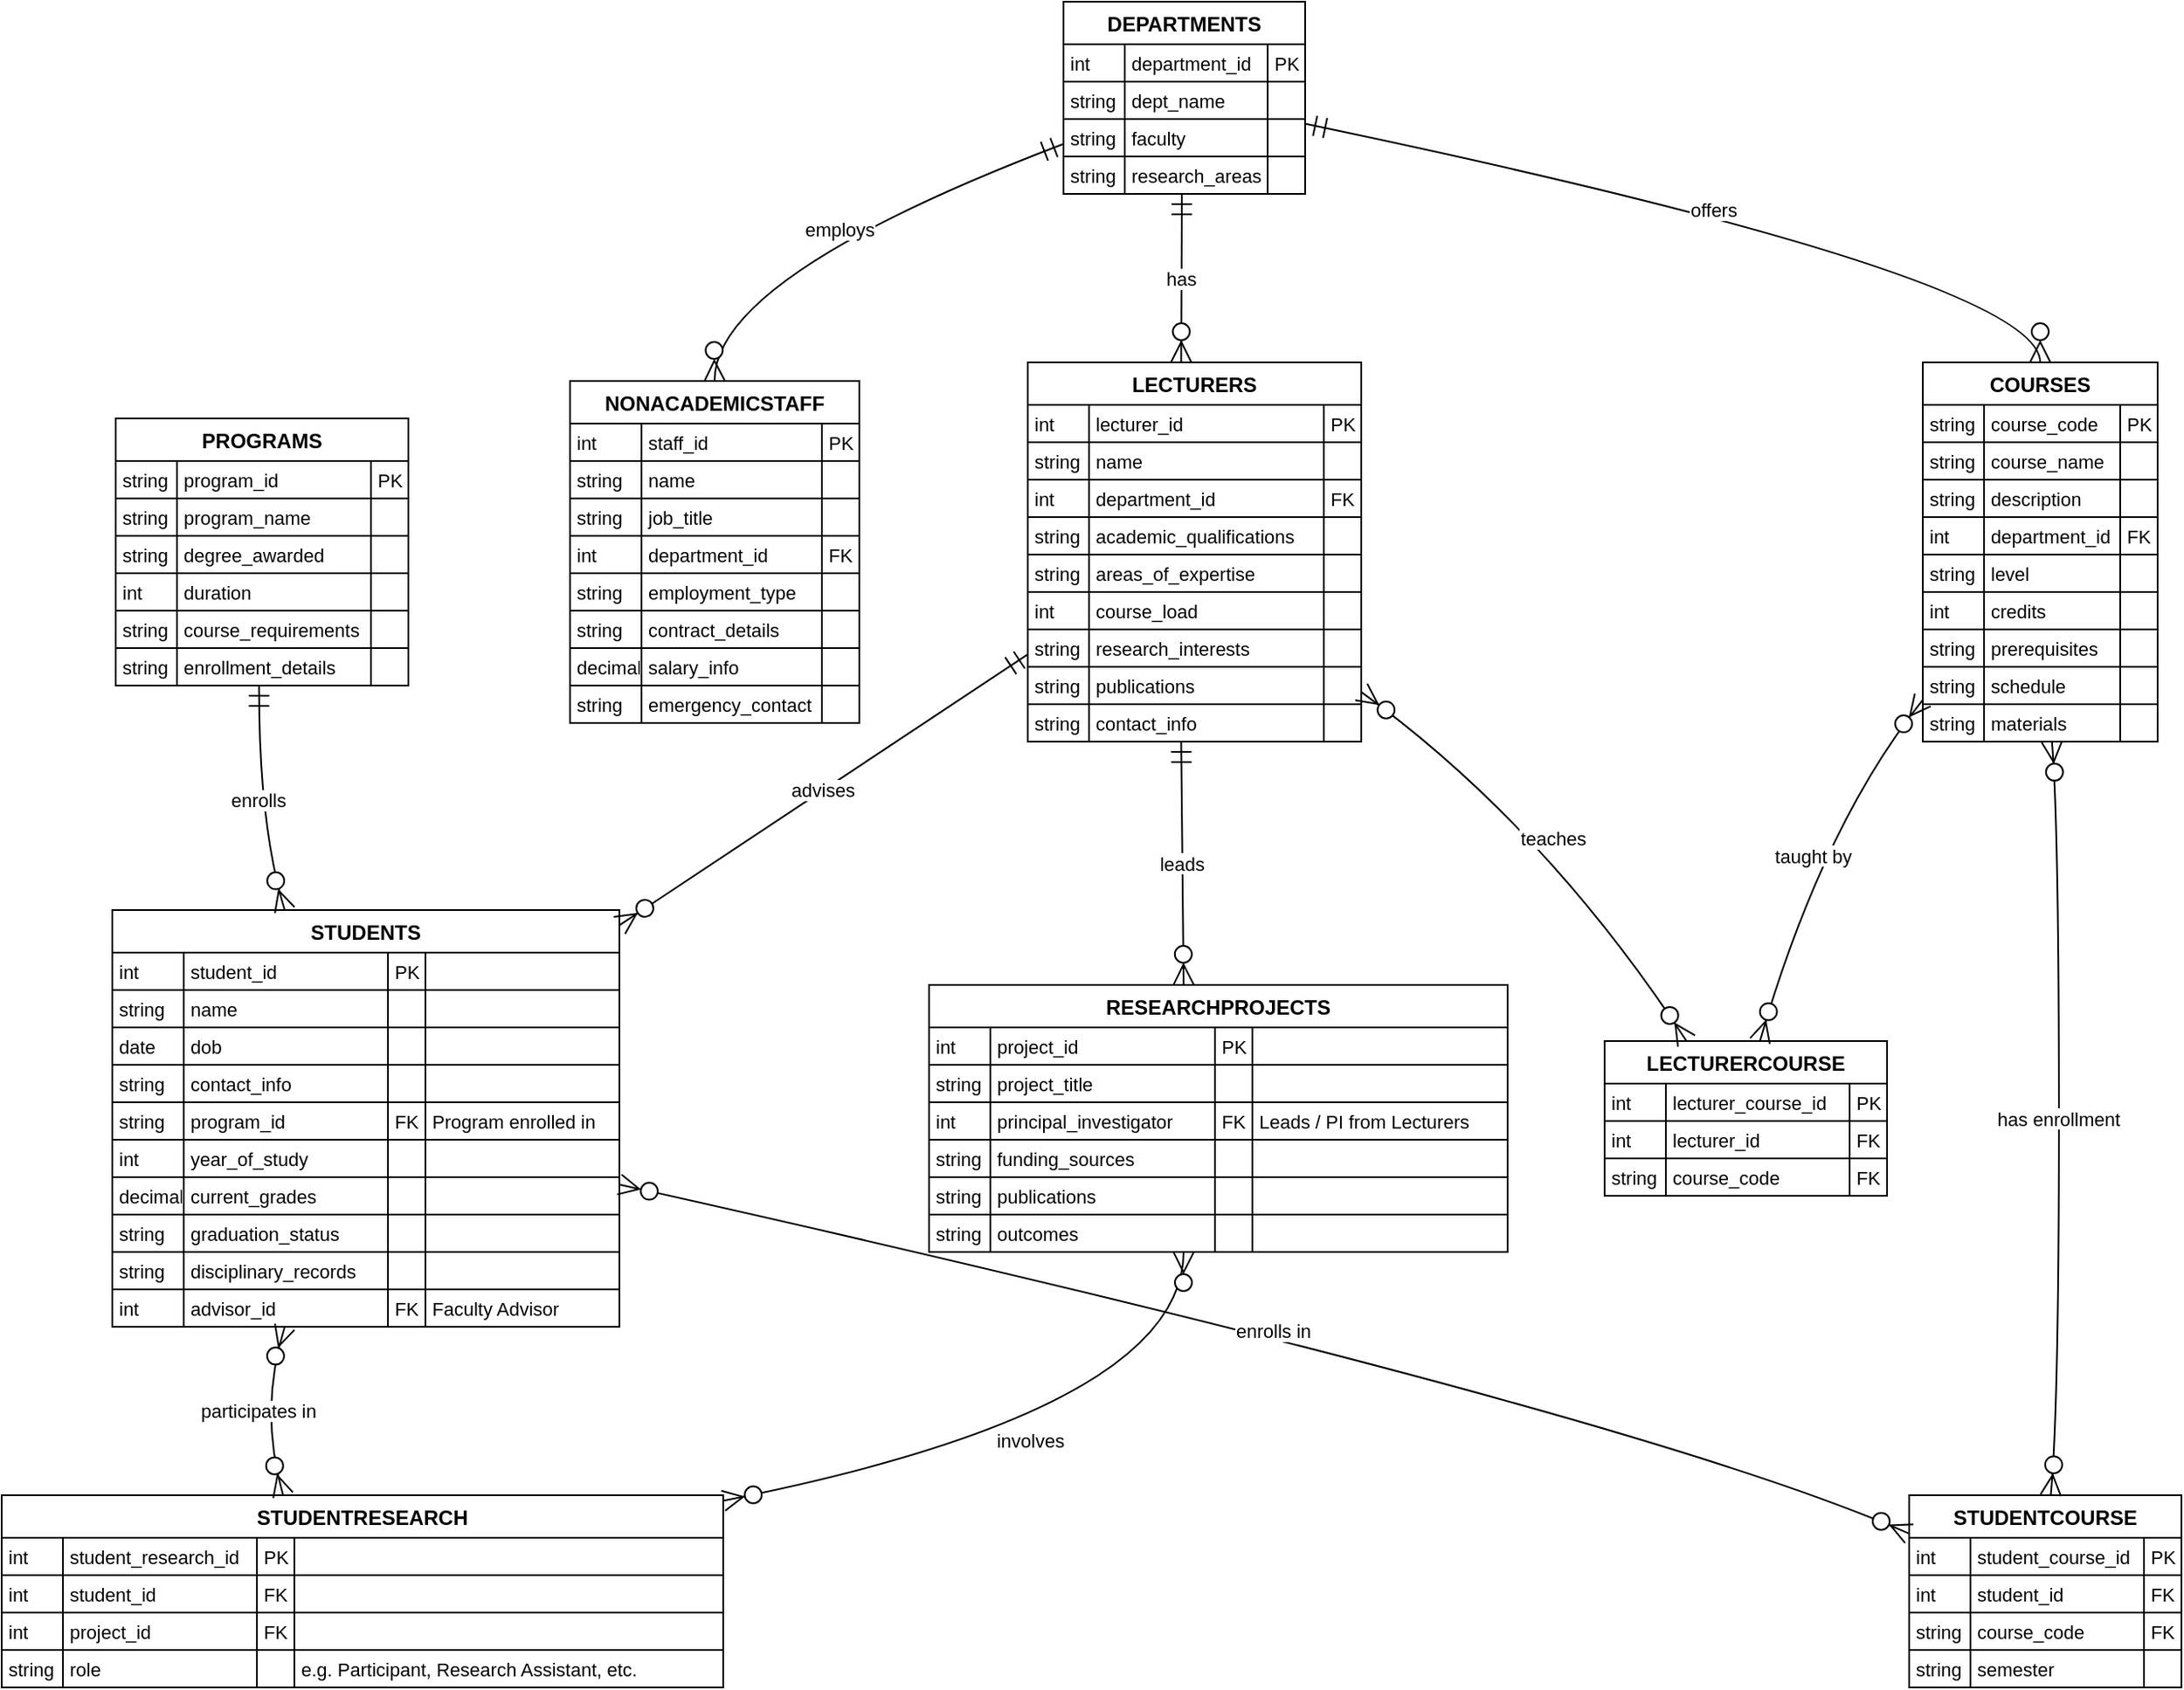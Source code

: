 <mxfile version="26.1.1">
  <diagram name="Page-1" id="FZ_qvHotW24AhLT_3pYq">
    <mxGraphModel dx="2074" dy="1132" grid="1" gridSize="10" guides="1" tooltips="1" connect="1" arrows="1" fold="1" page="1" pageScale="1" pageWidth="1169" pageHeight="827" math="0" shadow="0">
      <root>
        <mxCell id="0" />
        <mxCell id="1" parent="0" />
        <mxCell id="Q-nxmPIibZTNyT96CgBn-1" value="STUDENTS" style="shape=table;startSize=25;container=1;collapsible=0;childLayout=tableLayout;fixedRows=1;rowLines=1;fontStyle=1;align=center;resizeLast=1;" vertex="1" parent="1">
          <mxGeometry x="85" y="554" width="298" height="245" as="geometry" />
        </mxCell>
        <mxCell id="Q-nxmPIibZTNyT96CgBn-2" style="shape=tableRow;horizontal=0;startSize=0;swimlaneHead=0;swimlaneBody=0;fillColor=none;collapsible=0;dropTarget=0;points=[[0,0.5],[1,0.5]];portConstraint=eastwest;top=0;left=0;right=0;bottom=0;" vertex="1" parent="Q-nxmPIibZTNyT96CgBn-1">
          <mxGeometry y="25" width="298" height="22" as="geometry" />
        </mxCell>
        <mxCell id="Q-nxmPIibZTNyT96CgBn-3" value="int" style="shape=partialRectangle;connectable=0;fillColor=none;top=0;left=0;bottom=0;right=0;align=left;spacingLeft=2;overflow=hidden;fontSize=11;" vertex="1" parent="Q-nxmPIibZTNyT96CgBn-2">
          <mxGeometry width="42" height="22" as="geometry">
            <mxRectangle width="42" height="22" as="alternateBounds" />
          </mxGeometry>
        </mxCell>
        <mxCell id="Q-nxmPIibZTNyT96CgBn-4" value="student_id" style="shape=partialRectangle;connectable=0;fillColor=none;top=0;left=0;bottom=0;right=0;align=left;spacingLeft=2;overflow=hidden;fontSize=11;" vertex="1" parent="Q-nxmPIibZTNyT96CgBn-2">
          <mxGeometry x="42" width="120" height="22" as="geometry">
            <mxRectangle width="120" height="22" as="alternateBounds" />
          </mxGeometry>
        </mxCell>
        <mxCell id="Q-nxmPIibZTNyT96CgBn-5" value="PK" style="shape=partialRectangle;connectable=0;fillColor=none;top=0;left=0;bottom=0;right=0;align=left;spacingLeft=2;overflow=hidden;fontSize=11;" vertex="1" parent="Q-nxmPIibZTNyT96CgBn-2">
          <mxGeometry x="162" width="22" height="22" as="geometry">
            <mxRectangle width="22" height="22" as="alternateBounds" />
          </mxGeometry>
        </mxCell>
        <mxCell id="Q-nxmPIibZTNyT96CgBn-6" value="" style="shape=partialRectangle;connectable=0;fillColor=none;top=0;left=0;bottom=0;right=0;align=left;spacingLeft=2;overflow=hidden;fontSize=11;" vertex="1" parent="Q-nxmPIibZTNyT96CgBn-2">
          <mxGeometry x="184" width="114" height="22" as="geometry">
            <mxRectangle width="114" height="22" as="alternateBounds" />
          </mxGeometry>
        </mxCell>
        <mxCell id="Q-nxmPIibZTNyT96CgBn-7" style="shape=tableRow;horizontal=0;startSize=0;swimlaneHead=0;swimlaneBody=0;fillColor=none;collapsible=0;dropTarget=0;points=[[0,0.5],[1,0.5]];portConstraint=eastwest;top=0;left=0;right=0;bottom=0;" vertex="1" parent="Q-nxmPIibZTNyT96CgBn-1">
          <mxGeometry y="47" width="298" height="22" as="geometry" />
        </mxCell>
        <mxCell id="Q-nxmPIibZTNyT96CgBn-8" value="string" style="shape=partialRectangle;connectable=0;fillColor=none;top=0;left=0;bottom=0;right=0;align=left;spacingLeft=2;overflow=hidden;fontSize=11;" vertex="1" parent="Q-nxmPIibZTNyT96CgBn-7">
          <mxGeometry width="42" height="22" as="geometry">
            <mxRectangle width="42" height="22" as="alternateBounds" />
          </mxGeometry>
        </mxCell>
        <mxCell id="Q-nxmPIibZTNyT96CgBn-9" value="name" style="shape=partialRectangle;connectable=0;fillColor=none;top=0;left=0;bottom=0;right=0;align=left;spacingLeft=2;overflow=hidden;fontSize=11;" vertex="1" parent="Q-nxmPIibZTNyT96CgBn-7">
          <mxGeometry x="42" width="120" height="22" as="geometry">
            <mxRectangle width="120" height="22" as="alternateBounds" />
          </mxGeometry>
        </mxCell>
        <mxCell id="Q-nxmPIibZTNyT96CgBn-10" value="" style="shape=partialRectangle;connectable=0;fillColor=none;top=0;left=0;bottom=0;right=0;align=left;spacingLeft=2;overflow=hidden;fontSize=11;" vertex="1" parent="Q-nxmPIibZTNyT96CgBn-7">
          <mxGeometry x="162" width="22" height="22" as="geometry">
            <mxRectangle width="22" height="22" as="alternateBounds" />
          </mxGeometry>
        </mxCell>
        <mxCell id="Q-nxmPIibZTNyT96CgBn-11" value="" style="shape=partialRectangle;connectable=0;fillColor=none;top=0;left=0;bottom=0;right=0;align=left;spacingLeft=2;overflow=hidden;fontSize=11;" vertex="1" parent="Q-nxmPIibZTNyT96CgBn-7">
          <mxGeometry x="184" width="114" height="22" as="geometry">
            <mxRectangle width="114" height="22" as="alternateBounds" />
          </mxGeometry>
        </mxCell>
        <mxCell id="Q-nxmPIibZTNyT96CgBn-12" style="shape=tableRow;horizontal=0;startSize=0;swimlaneHead=0;swimlaneBody=0;fillColor=none;collapsible=0;dropTarget=0;points=[[0,0.5],[1,0.5]];portConstraint=eastwest;top=0;left=0;right=0;bottom=0;" vertex="1" parent="Q-nxmPIibZTNyT96CgBn-1">
          <mxGeometry y="69" width="298" height="22" as="geometry" />
        </mxCell>
        <mxCell id="Q-nxmPIibZTNyT96CgBn-13" value="date" style="shape=partialRectangle;connectable=0;fillColor=none;top=0;left=0;bottom=0;right=0;align=left;spacingLeft=2;overflow=hidden;fontSize=11;" vertex="1" parent="Q-nxmPIibZTNyT96CgBn-12">
          <mxGeometry width="42" height="22" as="geometry">
            <mxRectangle width="42" height="22" as="alternateBounds" />
          </mxGeometry>
        </mxCell>
        <mxCell id="Q-nxmPIibZTNyT96CgBn-14" value="dob" style="shape=partialRectangle;connectable=0;fillColor=none;top=0;left=0;bottom=0;right=0;align=left;spacingLeft=2;overflow=hidden;fontSize=11;" vertex="1" parent="Q-nxmPIibZTNyT96CgBn-12">
          <mxGeometry x="42" width="120" height="22" as="geometry">
            <mxRectangle width="120" height="22" as="alternateBounds" />
          </mxGeometry>
        </mxCell>
        <mxCell id="Q-nxmPIibZTNyT96CgBn-15" value="" style="shape=partialRectangle;connectable=0;fillColor=none;top=0;left=0;bottom=0;right=0;align=left;spacingLeft=2;overflow=hidden;fontSize=11;" vertex="1" parent="Q-nxmPIibZTNyT96CgBn-12">
          <mxGeometry x="162" width="22" height="22" as="geometry">
            <mxRectangle width="22" height="22" as="alternateBounds" />
          </mxGeometry>
        </mxCell>
        <mxCell id="Q-nxmPIibZTNyT96CgBn-16" value="" style="shape=partialRectangle;connectable=0;fillColor=none;top=0;left=0;bottom=0;right=0;align=left;spacingLeft=2;overflow=hidden;fontSize=11;" vertex="1" parent="Q-nxmPIibZTNyT96CgBn-12">
          <mxGeometry x="184" width="114" height="22" as="geometry">
            <mxRectangle width="114" height="22" as="alternateBounds" />
          </mxGeometry>
        </mxCell>
        <mxCell id="Q-nxmPIibZTNyT96CgBn-17" style="shape=tableRow;horizontal=0;startSize=0;swimlaneHead=0;swimlaneBody=0;fillColor=none;collapsible=0;dropTarget=0;points=[[0,0.5],[1,0.5]];portConstraint=eastwest;top=0;left=0;right=0;bottom=0;" vertex="1" parent="Q-nxmPIibZTNyT96CgBn-1">
          <mxGeometry y="91" width="298" height="22" as="geometry" />
        </mxCell>
        <mxCell id="Q-nxmPIibZTNyT96CgBn-18" value="string" style="shape=partialRectangle;connectable=0;fillColor=none;top=0;left=0;bottom=0;right=0;align=left;spacingLeft=2;overflow=hidden;fontSize=11;" vertex="1" parent="Q-nxmPIibZTNyT96CgBn-17">
          <mxGeometry width="42" height="22" as="geometry">
            <mxRectangle width="42" height="22" as="alternateBounds" />
          </mxGeometry>
        </mxCell>
        <mxCell id="Q-nxmPIibZTNyT96CgBn-19" value="contact_info" style="shape=partialRectangle;connectable=0;fillColor=none;top=0;left=0;bottom=0;right=0;align=left;spacingLeft=2;overflow=hidden;fontSize=11;" vertex="1" parent="Q-nxmPIibZTNyT96CgBn-17">
          <mxGeometry x="42" width="120" height="22" as="geometry">
            <mxRectangle width="120" height="22" as="alternateBounds" />
          </mxGeometry>
        </mxCell>
        <mxCell id="Q-nxmPIibZTNyT96CgBn-20" value="" style="shape=partialRectangle;connectable=0;fillColor=none;top=0;left=0;bottom=0;right=0;align=left;spacingLeft=2;overflow=hidden;fontSize=11;" vertex="1" parent="Q-nxmPIibZTNyT96CgBn-17">
          <mxGeometry x="162" width="22" height="22" as="geometry">
            <mxRectangle width="22" height="22" as="alternateBounds" />
          </mxGeometry>
        </mxCell>
        <mxCell id="Q-nxmPIibZTNyT96CgBn-21" value="" style="shape=partialRectangle;connectable=0;fillColor=none;top=0;left=0;bottom=0;right=0;align=left;spacingLeft=2;overflow=hidden;fontSize=11;" vertex="1" parent="Q-nxmPIibZTNyT96CgBn-17">
          <mxGeometry x="184" width="114" height="22" as="geometry">
            <mxRectangle width="114" height="22" as="alternateBounds" />
          </mxGeometry>
        </mxCell>
        <mxCell id="Q-nxmPIibZTNyT96CgBn-22" style="shape=tableRow;horizontal=0;startSize=0;swimlaneHead=0;swimlaneBody=0;fillColor=none;collapsible=0;dropTarget=0;points=[[0,0.5],[1,0.5]];portConstraint=eastwest;top=0;left=0;right=0;bottom=0;" vertex="1" parent="Q-nxmPIibZTNyT96CgBn-1">
          <mxGeometry y="113" width="298" height="22" as="geometry" />
        </mxCell>
        <mxCell id="Q-nxmPIibZTNyT96CgBn-23" value="string" style="shape=partialRectangle;connectable=0;fillColor=none;top=0;left=0;bottom=0;right=0;align=left;spacingLeft=2;overflow=hidden;fontSize=11;" vertex="1" parent="Q-nxmPIibZTNyT96CgBn-22">
          <mxGeometry width="42" height="22" as="geometry">
            <mxRectangle width="42" height="22" as="alternateBounds" />
          </mxGeometry>
        </mxCell>
        <mxCell id="Q-nxmPIibZTNyT96CgBn-24" value="program_id" style="shape=partialRectangle;connectable=0;fillColor=none;top=0;left=0;bottom=0;right=0;align=left;spacingLeft=2;overflow=hidden;fontSize=11;" vertex="1" parent="Q-nxmPIibZTNyT96CgBn-22">
          <mxGeometry x="42" width="120" height="22" as="geometry">
            <mxRectangle width="120" height="22" as="alternateBounds" />
          </mxGeometry>
        </mxCell>
        <mxCell id="Q-nxmPIibZTNyT96CgBn-25" value="FK" style="shape=partialRectangle;connectable=0;fillColor=none;top=0;left=0;bottom=0;right=0;align=left;spacingLeft=2;overflow=hidden;fontSize=11;" vertex="1" parent="Q-nxmPIibZTNyT96CgBn-22">
          <mxGeometry x="162" width="22" height="22" as="geometry">
            <mxRectangle width="22" height="22" as="alternateBounds" />
          </mxGeometry>
        </mxCell>
        <mxCell id="Q-nxmPIibZTNyT96CgBn-26" value="Program enrolled in" style="shape=partialRectangle;connectable=0;fillColor=none;top=0;left=0;bottom=0;right=0;align=left;spacingLeft=2;overflow=hidden;fontSize=11;" vertex="1" parent="Q-nxmPIibZTNyT96CgBn-22">
          <mxGeometry x="184" width="114" height="22" as="geometry">
            <mxRectangle width="114" height="22" as="alternateBounds" />
          </mxGeometry>
        </mxCell>
        <mxCell id="Q-nxmPIibZTNyT96CgBn-27" style="shape=tableRow;horizontal=0;startSize=0;swimlaneHead=0;swimlaneBody=0;fillColor=none;collapsible=0;dropTarget=0;points=[[0,0.5],[1,0.5]];portConstraint=eastwest;top=0;left=0;right=0;bottom=0;" vertex="1" parent="Q-nxmPIibZTNyT96CgBn-1">
          <mxGeometry y="135" width="298" height="22" as="geometry" />
        </mxCell>
        <mxCell id="Q-nxmPIibZTNyT96CgBn-28" value="int" style="shape=partialRectangle;connectable=0;fillColor=none;top=0;left=0;bottom=0;right=0;align=left;spacingLeft=2;overflow=hidden;fontSize=11;" vertex="1" parent="Q-nxmPIibZTNyT96CgBn-27">
          <mxGeometry width="42" height="22" as="geometry">
            <mxRectangle width="42" height="22" as="alternateBounds" />
          </mxGeometry>
        </mxCell>
        <mxCell id="Q-nxmPIibZTNyT96CgBn-29" value="year_of_study" style="shape=partialRectangle;connectable=0;fillColor=none;top=0;left=0;bottom=0;right=0;align=left;spacingLeft=2;overflow=hidden;fontSize=11;" vertex="1" parent="Q-nxmPIibZTNyT96CgBn-27">
          <mxGeometry x="42" width="120" height="22" as="geometry">
            <mxRectangle width="120" height="22" as="alternateBounds" />
          </mxGeometry>
        </mxCell>
        <mxCell id="Q-nxmPIibZTNyT96CgBn-30" value="" style="shape=partialRectangle;connectable=0;fillColor=none;top=0;left=0;bottom=0;right=0;align=left;spacingLeft=2;overflow=hidden;fontSize=11;" vertex="1" parent="Q-nxmPIibZTNyT96CgBn-27">
          <mxGeometry x="162" width="22" height="22" as="geometry">
            <mxRectangle width="22" height="22" as="alternateBounds" />
          </mxGeometry>
        </mxCell>
        <mxCell id="Q-nxmPIibZTNyT96CgBn-31" value="" style="shape=partialRectangle;connectable=0;fillColor=none;top=0;left=0;bottom=0;right=0;align=left;spacingLeft=2;overflow=hidden;fontSize=11;" vertex="1" parent="Q-nxmPIibZTNyT96CgBn-27">
          <mxGeometry x="184" width="114" height="22" as="geometry">
            <mxRectangle width="114" height="22" as="alternateBounds" />
          </mxGeometry>
        </mxCell>
        <mxCell id="Q-nxmPIibZTNyT96CgBn-32" style="shape=tableRow;horizontal=0;startSize=0;swimlaneHead=0;swimlaneBody=0;fillColor=none;collapsible=0;dropTarget=0;points=[[0,0.5],[1,0.5]];portConstraint=eastwest;top=0;left=0;right=0;bottom=0;" vertex="1" parent="Q-nxmPIibZTNyT96CgBn-1">
          <mxGeometry y="157" width="298" height="22" as="geometry" />
        </mxCell>
        <mxCell id="Q-nxmPIibZTNyT96CgBn-33" value="decimal" style="shape=partialRectangle;connectable=0;fillColor=none;top=0;left=0;bottom=0;right=0;align=left;spacingLeft=2;overflow=hidden;fontSize=11;" vertex="1" parent="Q-nxmPIibZTNyT96CgBn-32">
          <mxGeometry width="42" height="22" as="geometry">
            <mxRectangle width="42" height="22" as="alternateBounds" />
          </mxGeometry>
        </mxCell>
        <mxCell id="Q-nxmPIibZTNyT96CgBn-34" value="current_grades" style="shape=partialRectangle;connectable=0;fillColor=none;top=0;left=0;bottom=0;right=0;align=left;spacingLeft=2;overflow=hidden;fontSize=11;" vertex="1" parent="Q-nxmPIibZTNyT96CgBn-32">
          <mxGeometry x="42" width="120" height="22" as="geometry">
            <mxRectangle width="120" height="22" as="alternateBounds" />
          </mxGeometry>
        </mxCell>
        <mxCell id="Q-nxmPIibZTNyT96CgBn-35" value="" style="shape=partialRectangle;connectable=0;fillColor=none;top=0;left=0;bottom=0;right=0;align=left;spacingLeft=2;overflow=hidden;fontSize=11;" vertex="1" parent="Q-nxmPIibZTNyT96CgBn-32">
          <mxGeometry x="162" width="22" height="22" as="geometry">
            <mxRectangle width="22" height="22" as="alternateBounds" />
          </mxGeometry>
        </mxCell>
        <mxCell id="Q-nxmPIibZTNyT96CgBn-36" value="" style="shape=partialRectangle;connectable=0;fillColor=none;top=0;left=0;bottom=0;right=0;align=left;spacingLeft=2;overflow=hidden;fontSize=11;" vertex="1" parent="Q-nxmPIibZTNyT96CgBn-32">
          <mxGeometry x="184" width="114" height="22" as="geometry">
            <mxRectangle width="114" height="22" as="alternateBounds" />
          </mxGeometry>
        </mxCell>
        <mxCell id="Q-nxmPIibZTNyT96CgBn-37" style="shape=tableRow;horizontal=0;startSize=0;swimlaneHead=0;swimlaneBody=0;fillColor=none;collapsible=0;dropTarget=0;points=[[0,0.5],[1,0.5]];portConstraint=eastwest;top=0;left=0;right=0;bottom=0;" vertex="1" parent="Q-nxmPIibZTNyT96CgBn-1">
          <mxGeometry y="179" width="298" height="22" as="geometry" />
        </mxCell>
        <mxCell id="Q-nxmPIibZTNyT96CgBn-38" value="string" style="shape=partialRectangle;connectable=0;fillColor=none;top=0;left=0;bottom=0;right=0;align=left;spacingLeft=2;overflow=hidden;fontSize=11;" vertex="1" parent="Q-nxmPIibZTNyT96CgBn-37">
          <mxGeometry width="42" height="22" as="geometry">
            <mxRectangle width="42" height="22" as="alternateBounds" />
          </mxGeometry>
        </mxCell>
        <mxCell id="Q-nxmPIibZTNyT96CgBn-39" value="graduation_status" style="shape=partialRectangle;connectable=0;fillColor=none;top=0;left=0;bottom=0;right=0;align=left;spacingLeft=2;overflow=hidden;fontSize=11;" vertex="1" parent="Q-nxmPIibZTNyT96CgBn-37">
          <mxGeometry x="42" width="120" height="22" as="geometry">
            <mxRectangle width="120" height="22" as="alternateBounds" />
          </mxGeometry>
        </mxCell>
        <mxCell id="Q-nxmPIibZTNyT96CgBn-40" value="" style="shape=partialRectangle;connectable=0;fillColor=none;top=0;left=0;bottom=0;right=0;align=left;spacingLeft=2;overflow=hidden;fontSize=11;" vertex="1" parent="Q-nxmPIibZTNyT96CgBn-37">
          <mxGeometry x="162" width="22" height="22" as="geometry">
            <mxRectangle width="22" height="22" as="alternateBounds" />
          </mxGeometry>
        </mxCell>
        <mxCell id="Q-nxmPIibZTNyT96CgBn-41" value="" style="shape=partialRectangle;connectable=0;fillColor=none;top=0;left=0;bottom=0;right=0;align=left;spacingLeft=2;overflow=hidden;fontSize=11;" vertex="1" parent="Q-nxmPIibZTNyT96CgBn-37">
          <mxGeometry x="184" width="114" height="22" as="geometry">
            <mxRectangle width="114" height="22" as="alternateBounds" />
          </mxGeometry>
        </mxCell>
        <mxCell id="Q-nxmPIibZTNyT96CgBn-42" style="shape=tableRow;horizontal=0;startSize=0;swimlaneHead=0;swimlaneBody=0;fillColor=none;collapsible=0;dropTarget=0;points=[[0,0.5],[1,0.5]];portConstraint=eastwest;top=0;left=0;right=0;bottom=0;" vertex="1" parent="Q-nxmPIibZTNyT96CgBn-1">
          <mxGeometry y="201" width="298" height="22" as="geometry" />
        </mxCell>
        <mxCell id="Q-nxmPIibZTNyT96CgBn-43" value="string" style="shape=partialRectangle;connectable=0;fillColor=none;top=0;left=0;bottom=0;right=0;align=left;spacingLeft=2;overflow=hidden;fontSize=11;" vertex="1" parent="Q-nxmPIibZTNyT96CgBn-42">
          <mxGeometry width="42" height="22" as="geometry">
            <mxRectangle width="42" height="22" as="alternateBounds" />
          </mxGeometry>
        </mxCell>
        <mxCell id="Q-nxmPIibZTNyT96CgBn-44" value="disciplinary_records" style="shape=partialRectangle;connectable=0;fillColor=none;top=0;left=0;bottom=0;right=0;align=left;spacingLeft=2;overflow=hidden;fontSize=11;" vertex="1" parent="Q-nxmPIibZTNyT96CgBn-42">
          <mxGeometry x="42" width="120" height="22" as="geometry">
            <mxRectangle width="120" height="22" as="alternateBounds" />
          </mxGeometry>
        </mxCell>
        <mxCell id="Q-nxmPIibZTNyT96CgBn-45" value="" style="shape=partialRectangle;connectable=0;fillColor=none;top=0;left=0;bottom=0;right=0;align=left;spacingLeft=2;overflow=hidden;fontSize=11;" vertex="1" parent="Q-nxmPIibZTNyT96CgBn-42">
          <mxGeometry x="162" width="22" height="22" as="geometry">
            <mxRectangle width="22" height="22" as="alternateBounds" />
          </mxGeometry>
        </mxCell>
        <mxCell id="Q-nxmPIibZTNyT96CgBn-46" value="" style="shape=partialRectangle;connectable=0;fillColor=none;top=0;left=0;bottom=0;right=0;align=left;spacingLeft=2;overflow=hidden;fontSize=11;" vertex="1" parent="Q-nxmPIibZTNyT96CgBn-42">
          <mxGeometry x="184" width="114" height="22" as="geometry">
            <mxRectangle width="114" height="22" as="alternateBounds" />
          </mxGeometry>
        </mxCell>
        <mxCell id="Q-nxmPIibZTNyT96CgBn-47" style="shape=tableRow;horizontal=0;startSize=0;swimlaneHead=0;swimlaneBody=0;fillColor=none;collapsible=0;dropTarget=0;points=[[0,0.5],[1,0.5]];portConstraint=eastwest;top=0;left=0;right=0;bottom=0;" vertex="1" parent="Q-nxmPIibZTNyT96CgBn-1">
          <mxGeometry y="223" width="298" height="22" as="geometry" />
        </mxCell>
        <mxCell id="Q-nxmPIibZTNyT96CgBn-48" value="int" style="shape=partialRectangle;connectable=0;fillColor=none;top=0;left=0;bottom=0;right=0;align=left;spacingLeft=2;overflow=hidden;fontSize=11;" vertex="1" parent="Q-nxmPIibZTNyT96CgBn-47">
          <mxGeometry width="42" height="22" as="geometry">
            <mxRectangle width="42" height="22" as="alternateBounds" />
          </mxGeometry>
        </mxCell>
        <mxCell id="Q-nxmPIibZTNyT96CgBn-49" value="advisor_id" style="shape=partialRectangle;connectable=0;fillColor=none;top=0;left=0;bottom=0;right=0;align=left;spacingLeft=2;overflow=hidden;fontSize=11;" vertex="1" parent="Q-nxmPIibZTNyT96CgBn-47">
          <mxGeometry x="42" width="120" height="22" as="geometry">
            <mxRectangle width="120" height="22" as="alternateBounds" />
          </mxGeometry>
        </mxCell>
        <mxCell id="Q-nxmPIibZTNyT96CgBn-50" value="FK" style="shape=partialRectangle;connectable=0;fillColor=none;top=0;left=0;bottom=0;right=0;align=left;spacingLeft=2;overflow=hidden;fontSize=11;" vertex="1" parent="Q-nxmPIibZTNyT96CgBn-47">
          <mxGeometry x="162" width="22" height="22" as="geometry">
            <mxRectangle width="22" height="22" as="alternateBounds" />
          </mxGeometry>
        </mxCell>
        <mxCell id="Q-nxmPIibZTNyT96CgBn-51" value="Faculty Advisor" style="shape=partialRectangle;connectable=0;fillColor=none;top=0;left=0;bottom=0;right=0;align=left;spacingLeft=2;overflow=hidden;fontSize=11;" vertex="1" parent="Q-nxmPIibZTNyT96CgBn-47">
          <mxGeometry x="184" width="114" height="22" as="geometry">
            <mxRectangle width="114" height="22" as="alternateBounds" />
          </mxGeometry>
        </mxCell>
        <mxCell id="Q-nxmPIibZTNyT96CgBn-52" value="LECTURERS" style="shape=table;startSize=25;container=1;collapsible=0;childLayout=tableLayout;fixedRows=1;rowLines=1;fontStyle=1;align=center;resizeLast=1;" vertex="1" parent="1">
          <mxGeometry x="623" y="232" width="196" height="223" as="geometry" />
        </mxCell>
        <mxCell id="Q-nxmPIibZTNyT96CgBn-53" style="shape=tableRow;horizontal=0;startSize=0;swimlaneHead=0;swimlaneBody=0;fillColor=none;collapsible=0;dropTarget=0;points=[[0,0.5],[1,0.5]];portConstraint=eastwest;top=0;left=0;right=0;bottom=0;" vertex="1" parent="Q-nxmPIibZTNyT96CgBn-52">
          <mxGeometry y="25" width="196" height="22" as="geometry" />
        </mxCell>
        <mxCell id="Q-nxmPIibZTNyT96CgBn-54" value="int" style="shape=partialRectangle;connectable=0;fillColor=none;top=0;left=0;bottom=0;right=0;align=left;spacingLeft=2;overflow=hidden;fontSize=11;" vertex="1" parent="Q-nxmPIibZTNyT96CgBn-53">
          <mxGeometry width="36" height="22" as="geometry">
            <mxRectangle width="36" height="22" as="alternateBounds" />
          </mxGeometry>
        </mxCell>
        <mxCell id="Q-nxmPIibZTNyT96CgBn-55" value="lecturer_id" style="shape=partialRectangle;connectable=0;fillColor=none;top=0;left=0;bottom=0;right=0;align=left;spacingLeft=2;overflow=hidden;fontSize=11;" vertex="1" parent="Q-nxmPIibZTNyT96CgBn-53">
          <mxGeometry x="36" width="138" height="22" as="geometry">
            <mxRectangle width="138" height="22" as="alternateBounds" />
          </mxGeometry>
        </mxCell>
        <mxCell id="Q-nxmPIibZTNyT96CgBn-56" value="PK" style="shape=partialRectangle;connectable=0;fillColor=none;top=0;left=0;bottom=0;right=0;align=left;spacingLeft=2;overflow=hidden;fontSize=11;" vertex="1" parent="Q-nxmPIibZTNyT96CgBn-53">
          <mxGeometry x="174" width="22" height="22" as="geometry">
            <mxRectangle width="22" height="22" as="alternateBounds" />
          </mxGeometry>
        </mxCell>
        <mxCell id="Q-nxmPIibZTNyT96CgBn-57" style="shape=tableRow;horizontal=0;startSize=0;swimlaneHead=0;swimlaneBody=0;fillColor=none;collapsible=0;dropTarget=0;points=[[0,0.5],[1,0.5]];portConstraint=eastwest;top=0;left=0;right=0;bottom=0;" vertex="1" parent="Q-nxmPIibZTNyT96CgBn-52">
          <mxGeometry y="47" width="196" height="22" as="geometry" />
        </mxCell>
        <mxCell id="Q-nxmPIibZTNyT96CgBn-58" value="string" style="shape=partialRectangle;connectable=0;fillColor=none;top=0;left=0;bottom=0;right=0;align=left;spacingLeft=2;overflow=hidden;fontSize=11;" vertex="1" parent="Q-nxmPIibZTNyT96CgBn-57">
          <mxGeometry width="36" height="22" as="geometry">
            <mxRectangle width="36" height="22" as="alternateBounds" />
          </mxGeometry>
        </mxCell>
        <mxCell id="Q-nxmPIibZTNyT96CgBn-59" value="name" style="shape=partialRectangle;connectable=0;fillColor=none;top=0;left=0;bottom=0;right=0;align=left;spacingLeft=2;overflow=hidden;fontSize=11;" vertex="1" parent="Q-nxmPIibZTNyT96CgBn-57">
          <mxGeometry x="36" width="138" height="22" as="geometry">
            <mxRectangle width="138" height="22" as="alternateBounds" />
          </mxGeometry>
        </mxCell>
        <mxCell id="Q-nxmPIibZTNyT96CgBn-60" value="" style="shape=partialRectangle;connectable=0;fillColor=none;top=0;left=0;bottom=0;right=0;align=left;spacingLeft=2;overflow=hidden;fontSize=11;" vertex="1" parent="Q-nxmPIibZTNyT96CgBn-57">
          <mxGeometry x="174" width="22" height="22" as="geometry">
            <mxRectangle width="22" height="22" as="alternateBounds" />
          </mxGeometry>
        </mxCell>
        <mxCell id="Q-nxmPIibZTNyT96CgBn-61" style="shape=tableRow;horizontal=0;startSize=0;swimlaneHead=0;swimlaneBody=0;fillColor=none;collapsible=0;dropTarget=0;points=[[0,0.5],[1,0.5]];portConstraint=eastwest;top=0;left=0;right=0;bottom=0;" vertex="1" parent="Q-nxmPIibZTNyT96CgBn-52">
          <mxGeometry y="69" width="196" height="22" as="geometry" />
        </mxCell>
        <mxCell id="Q-nxmPIibZTNyT96CgBn-62" value="int" style="shape=partialRectangle;connectable=0;fillColor=none;top=0;left=0;bottom=0;right=0;align=left;spacingLeft=2;overflow=hidden;fontSize=11;" vertex="1" parent="Q-nxmPIibZTNyT96CgBn-61">
          <mxGeometry width="36" height="22" as="geometry">
            <mxRectangle width="36" height="22" as="alternateBounds" />
          </mxGeometry>
        </mxCell>
        <mxCell id="Q-nxmPIibZTNyT96CgBn-63" value="department_id" style="shape=partialRectangle;connectable=0;fillColor=none;top=0;left=0;bottom=0;right=0;align=left;spacingLeft=2;overflow=hidden;fontSize=11;" vertex="1" parent="Q-nxmPIibZTNyT96CgBn-61">
          <mxGeometry x="36" width="138" height="22" as="geometry">
            <mxRectangle width="138" height="22" as="alternateBounds" />
          </mxGeometry>
        </mxCell>
        <mxCell id="Q-nxmPIibZTNyT96CgBn-64" value="FK" style="shape=partialRectangle;connectable=0;fillColor=none;top=0;left=0;bottom=0;right=0;align=left;spacingLeft=2;overflow=hidden;fontSize=11;" vertex="1" parent="Q-nxmPIibZTNyT96CgBn-61">
          <mxGeometry x="174" width="22" height="22" as="geometry">
            <mxRectangle width="22" height="22" as="alternateBounds" />
          </mxGeometry>
        </mxCell>
        <mxCell id="Q-nxmPIibZTNyT96CgBn-65" style="shape=tableRow;horizontal=0;startSize=0;swimlaneHead=0;swimlaneBody=0;fillColor=none;collapsible=0;dropTarget=0;points=[[0,0.5],[1,0.5]];portConstraint=eastwest;top=0;left=0;right=0;bottom=0;" vertex="1" parent="Q-nxmPIibZTNyT96CgBn-52">
          <mxGeometry y="91" width="196" height="22" as="geometry" />
        </mxCell>
        <mxCell id="Q-nxmPIibZTNyT96CgBn-66" value="string" style="shape=partialRectangle;connectable=0;fillColor=none;top=0;left=0;bottom=0;right=0;align=left;spacingLeft=2;overflow=hidden;fontSize=11;" vertex="1" parent="Q-nxmPIibZTNyT96CgBn-65">
          <mxGeometry width="36" height="22" as="geometry">
            <mxRectangle width="36" height="22" as="alternateBounds" />
          </mxGeometry>
        </mxCell>
        <mxCell id="Q-nxmPIibZTNyT96CgBn-67" value="academic_qualifications" style="shape=partialRectangle;connectable=0;fillColor=none;top=0;left=0;bottom=0;right=0;align=left;spacingLeft=2;overflow=hidden;fontSize=11;" vertex="1" parent="Q-nxmPIibZTNyT96CgBn-65">
          <mxGeometry x="36" width="138" height="22" as="geometry">
            <mxRectangle width="138" height="22" as="alternateBounds" />
          </mxGeometry>
        </mxCell>
        <mxCell id="Q-nxmPIibZTNyT96CgBn-68" value="" style="shape=partialRectangle;connectable=0;fillColor=none;top=0;left=0;bottom=0;right=0;align=left;spacingLeft=2;overflow=hidden;fontSize=11;" vertex="1" parent="Q-nxmPIibZTNyT96CgBn-65">
          <mxGeometry x="174" width="22" height="22" as="geometry">
            <mxRectangle width="22" height="22" as="alternateBounds" />
          </mxGeometry>
        </mxCell>
        <mxCell id="Q-nxmPIibZTNyT96CgBn-69" style="shape=tableRow;horizontal=0;startSize=0;swimlaneHead=0;swimlaneBody=0;fillColor=none;collapsible=0;dropTarget=0;points=[[0,0.5],[1,0.5]];portConstraint=eastwest;top=0;left=0;right=0;bottom=0;" vertex="1" parent="Q-nxmPIibZTNyT96CgBn-52">
          <mxGeometry y="113" width="196" height="22" as="geometry" />
        </mxCell>
        <mxCell id="Q-nxmPIibZTNyT96CgBn-70" value="string" style="shape=partialRectangle;connectable=0;fillColor=none;top=0;left=0;bottom=0;right=0;align=left;spacingLeft=2;overflow=hidden;fontSize=11;" vertex="1" parent="Q-nxmPIibZTNyT96CgBn-69">
          <mxGeometry width="36" height="22" as="geometry">
            <mxRectangle width="36" height="22" as="alternateBounds" />
          </mxGeometry>
        </mxCell>
        <mxCell id="Q-nxmPIibZTNyT96CgBn-71" value="areas_of_expertise" style="shape=partialRectangle;connectable=0;fillColor=none;top=0;left=0;bottom=0;right=0;align=left;spacingLeft=2;overflow=hidden;fontSize=11;" vertex="1" parent="Q-nxmPIibZTNyT96CgBn-69">
          <mxGeometry x="36" width="138" height="22" as="geometry">
            <mxRectangle width="138" height="22" as="alternateBounds" />
          </mxGeometry>
        </mxCell>
        <mxCell id="Q-nxmPIibZTNyT96CgBn-72" value="" style="shape=partialRectangle;connectable=0;fillColor=none;top=0;left=0;bottom=0;right=0;align=left;spacingLeft=2;overflow=hidden;fontSize=11;" vertex="1" parent="Q-nxmPIibZTNyT96CgBn-69">
          <mxGeometry x="174" width="22" height="22" as="geometry">
            <mxRectangle width="22" height="22" as="alternateBounds" />
          </mxGeometry>
        </mxCell>
        <mxCell id="Q-nxmPIibZTNyT96CgBn-73" style="shape=tableRow;horizontal=0;startSize=0;swimlaneHead=0;swimlaneBody=0;fillColor=none;collapsible=0;dropTarget=0;points=[[0,0.5],[1,0.5]];portConstraint=eastwest;top=0;left=0;right=0;bottom=0;" vertex="1" parent="Q-nxmPIibZTNyT96CgBn-52">
          <mxGeometry y="135" width="196" height="22" as="geometry" />
        </mxCell>
        <mxCell id="Q-nxmPIibZTNyT96CgBn-74" value="int" style="shape=partialRectangle;connectable=0;fillColor=none;top=0;left=0;bottom=0;right=0;align=left;spacingLeft=2;overflow=hidden;fontSize=11;" vertex="1" parent="Q-nxmPIibZTNyT96CgBn-73">
          <mxGeometry width="36" height="22" as="geometry">
            <mxRectangle width="36" height="22" as="alternateBounds" />
          </mxGeometry>
        </mxCell>
        <mxCell id="Q-nxmPIibZTNyT96CgBn-75" value="course_load" style="shape=partialRectangle;connectable=0;fillColor=none;top=0;left=0;bottom=0;right=0;align=left;spacingLeft=2;overflow=hidden;fontSize=11;" vertex="1" parent="Q-nxmPIibZTNyT96CgBn-73">
          <mxGeometry x="36" width="138" height="22" as="geometry">
            <mxRectangle width="138" height="22" as="alternateBounds" />
          </mxGeometry>
        </mxCell>
        <mxCell id="Q-nxmPIibZTNyT96CgBn-76" value="" style="shape=partialRectangle;connectable=0;fillColor=none;top=0;left=0;bottom=0;right=0;align=left;spacingLeft=2;overflow=hidden;fontSize=11;" vertex="1" parent="Q-nxmPIibZTNyT96CgBn-73">
          <mxGeometry x="174" width="22" height="22" as="geometry">
            <mxRectangle width="22" height="22" as="alternateBounds" />
          </mxGeometry>
        </mxCell>
        <mxCell id="Q-nxmPIibZTNyT96CgBn-77" style="shape=tableRow;horizontal=0;startSize=0;swimlaneHead=0;swimlaneBody=0;fillColor=none;collapsible=0;dropTarget=0;points=[[0,0.5],[1,0.5]];portConstraint=eastwest;top=0;left=0;right=0;bottom=0;" vertex="1" parent="Q-nxmPIibZTNyT96CgBn-52">
          <mxGeometry y="157" width="196" height="22" as="geometry" />
        </mxCell>
        <mxCell id="Q-nxmPIibZTNyT96CgBn-78" value="string" style="shape=partialRectangle;connectable=0;fillColor=none;top=0;left=0;bottom=0;right=0;align=left;spacingLeft=2;overflow=hidden;fontSize=11;" vertex="1" parent="Q-nxmPIibZTNyT96CgBn-77">
          <mxGeometry width="36" height="22" as="geometry">
            <mxRectangle width="36" height="22" as="alternateBounds" />
          </mxGeometry>
        </mxCell>
        <mxCell id="Q-nxmPIibZTNyT96CgBn-79" value="research_interests" style="shape=partialRectangle;connectable=0;fillColor=none;top=0;left=0;bottom=0;right=0;align=left;spacingLeft=2;overflow=hidden;fontSize=11;" vertex="1" parent="Q-nxmPIibZTNyT96CgBn-77">
          <mxGeometry x="36" width="138" height="22" as="geometry">
            <mxRectangle width="138" height="22" as="alternateBounds" />
          </mxGeometry>
        </mxCell>
        <mxCell id="Q-nxmPIibZTNyT96CgBn-80" value="" style="shape=partialRectangle;connectable=0;fillColor=none;top=0;left=0;bottom=0;right=0;align=left;spacingLeft=2;overflow=hidden;fontSize=11;" vertex="1" parent="Q-nxmPIibZTNyT96CgBn-77">
          <mxGeometry x="174" width="22" height="22" as="geometry">
            <mxRectangle width="22" height="22" as="alternateBounds" />
          </mxGeometry>
        </mxCell>
        <mxCell id="Q-nxmPIibZTNyT96CgBn-81" style="shape=tableRow;horizontal=0;startSize=0;swimlaneHead=0;swimlaneBody=0;fillColor=none;collapsible=0;dropTarget=0;points=[[0,0.5],[1,0.5]];portConstraint=eastwest;top=0;left=0;right=0;bottom=0;" vertex="1" parent="Q-nxmPIibZTNyT96CgBn-52">
          <mxGeometry y="179" width="196" height="22" as="geometry" />
        </mxCell>
        <mxCell id="Q-nxmPIibZTNyT96CgBn-82" value="string" style="shape=partialRectangle;connectable=0;fillColor=none;top=0;left=0;bottom=0;right=0;align=left;spacingLeft=2;overflow=hidden;fontSize=11;" vertex="1" parent="Q-nxmPIibZTNyT96CgBn-81">
          <mxGeometry width="36" height="22" as="geometry">
            <mxRectangle width="36" height="22" as="alternateBounds" />
          </mxGeometry>
        </mxCell>
        <mxCell id="Q-nxmPIibZTNyT96CgBn-83" value="publications" style="shape=partialRectangle;connectable=0;fillColor=none;top=0;left=0;bottom=0;right=0;align=left;spacingLeft=2;overflow=hidden;fontSize=11;" vertex="1" parent="Q-nxmPIibZTNyT96CgBn-81">
          <mxGeometry x="36" width="138" height="22" as="geometry">
            <mxRectangle width="138" height="22" as="alternateBounds" />
          </mxGeometry>
        </mxCell>
        <mxCell id="Q-nxmPIibZTNyT96CgBn-84" value="" style="shape=partialRectangle;connectable=0;fillColor=none;top=0;left=0;bottom=0;right=0;align=left;spacingLeft=2;overflow=hidden;fontSize=11;" vertex="1" parent="Q-nxmPIibZTNyT96CgBn-81">
          <mxGeometry x="174" width="22" height="22" as="geometry">
            <mxRectangle width="22" height="22" as="alternateBounds" />
          </mxGeometry>
        </mxCell>
        <mxCell id="Q-nxmPIibZTNyT96CgBn-85" style="shape=tableRow;horizontal=0;startSize=0;swimlaneHead=0;swimlaneBody=0;fillColor=none;collapsible=0;dropTarget=0;points=[[0,0.5],[1,0.5]];portConstraint=eastwest;top=0;left=0;right=0;bottom=0;" vertex="1" parent="Q-nxmPIibZTNyT96CgBn-52">
          <mxGeometry y="201" width="196" height="22" as="geometry" />
        </mxCell>
        <mxCell id="Q-nxmPIibZTNyT96CgBn-86" value="string" style="shape=partialRectangle;connectable=0;fillColor=none;top=0;left=0;bottom=0;right=0;align=left;spacingLeft=2;overflow=hidden;fontSize=11;" vertex="1" parent="Q-nxmPIibZTNyT96CgBn-85">
          <mxGeometry width="36" height="22" as="geometry">
            <mxRectangle width="36" height="22" as="alternateBounds" />
          </mxGeometry>
        </mxCell>
        <mxCell id="Q-nxmPIibZTNyT96CgBn-87" value="contact_info" style="shape=partialRectangle;connectable=0;fillColor=none;top=0;left=0;bottom=0;right=0;align=left;spacingLeft=2;overflow=hidden;fontSize=11;" vertex="1" parent="Q-nxmPIibZTNyT96CgBn-85">
          <mxGeometry x="36" width="138" height="22" as="geometry">
            <mxRectangle width="138" height="22" as="alternateBounds" />
          </mxGeometry>
        </mxCell>
        <mxCell id="Q-nxmPIibZTNyT96CgBn-88" value="" style="shape=partialRectangle;connectable=0;fillColor=none;top=0;left=0;bottom=0;right=0;align=left;spacingLeft=2;overflow=hidden;fontSize=11;" vertex="1" parent="Q-nxmPIibZTNyT96CgBn-85">
          <mxGeometry x="174" width="22" height="22" as="geometry">
            <mxRectangle width="22" height="22" as="alternateBounds" />
          </mxGeometry>
        </mxCell>
        <mxCell id="Q-nxmPIibZTNyT96CgBn-89" value="NONACADEMICSTAFF" style="shape=table;startSize=25;container=1;collapsible=0;childLayout=tableLayout;fixedRows=1;rowLines=1;fontStyle=1;align=center;resizeLast=1;" vertex="1" parent="1">
          <mxGeometry x="354" y="243" width="170" height="201" as="geometry" />
        </mxCell>
        <mxCell id="Q-nxmPIibZTNyT96CgBn-90" style="shape=tableRow;horizontal=0;startSize=0;swimlaneHead=0;swimlaneBody=0;fillColor=none;collapsible=0;dropTarget=0;points=[[0,0.5],[1,0.5]];portConstraint=eastwest;top=0;left=0;right=0;bottom=0;" vertex="1" parent="Q-nxmPIibZTNyT96CgBn-89">
          <mxGeometry y="25" width="170" height="22" as="geometry" />
        </mxCell>
        <mxCell id="Q-nxmPIibZTNyT96CgBn-91" value="int" style="shape=partialRectangle;connectable=0;fillColor=none;top=0;left=0;bottom=0;right=0;align=left;spacingLeft=2;overflow=hidden;fontSize=11;" vertex="1" parent="Q-nxmPIibZTNyT96CgBn-90">
          <mxGeometry width="42" height="22" as="geometry">
            <mxRectangle width="42" height="22" as="alternateBounds" />
          </mxGeometry>
        </mxCell>
        <mxCell id="Q-nxmPIibZTNyT96CgBn-92" value="staff_id" style="shape=partialRectangle;connectable=0;fillColor=none;top=0;left=0;bottom=0;right=0;align=left;spacingLeft=2;overflow=hidden;fontSize=11;" vertex="1" parent="Q-nxmPIibZTNyT96CgBn-90">
          <mxGeometry x="42" width="106" height="22" as="geometry">
            <mxRectangle width="106" height="22" as="alternateBounds" />
          </mxGeometry>
        </mxCell>
        <mxCell id="Q-nxmPIibZTNyT96CgBn-93" value="PK" style="shape=partialRectangle;connectable=0;fillColor=none;top=0;left=0;bottom=0;right=0;align=left;spacingLeft=2;overflow=hidden;fontSize=11;" vertex="1" parent="Q-nxmPIibZTNyT96CgBn-90">
          <mxGeometry x="148" width="22" height="22" as="geometry">
            <mxRectangle width="22" height="22" as="alternateBounds" />
          </mxGeometry>
        </mxCell>
        <mxCell id="Q-nxmPIibZTNyT96CgBn-94" style="shape=tableRow;horizontal=0;startSize=0;swimlaneHead=0;swimlaneBody=0;fillColor=none;collapsible=0;dropTarget=0;points=[[0,0.5],[1,0.5]];portConstraint=eastwest;top=0;left=0;right=0;bottom=0;" vertex="1" parent="Q-nxmPIibZTNyT96CgBn-89">
          <mxGeometry y="47" width="170" height="22" as="geometry" />
        </mxCell>
        <mxCell id="Q-nxmPIibZTNyT96CgBn-95" value="string" style="shape=partialRectangle;connectable=0;fillColor=none;top=0;left=0;bottom=0;right=0;align=left;spacingLeft=2;overflow=hidden;fontSize=11;" vertex="1" parent="Q-nxmPIibZTNyT96CgBn-94">
          <mxGeometry width="42" height="22" as="geometry">
            <mxRectangle width="42" height="22" as="alternateBounds" />
          </mxGeometry>
        </mxCell>
        <mxCell id="Q-nxmPIibZTNyT96CgBn-96" value="name" style="shape=partialRectangle;connectable=0;fillColor=none;top=0;left=0;bottom=0;right=0;align=left;spacingLeft=2;overflow=hidden;fontSize=11;" vertex="1" parent="Q-nxmPIibZTNyT96CgBn-94">
          <mxGeometry x="42" width="106" height="22" as="geometry">
            <mxRectangle width="106" height="22" as="alternateBounds" />
          </mxGeometry>
        </mxCell>
        <mxCell id="Q-nxmPIibZTNyT96CgBn-97" value="" style="shape=partialRectangle;connectable=0;fillColor=none;top=0;left=0;bottom=0;right=0;align=left;spacingLeft=2;overflow=hidden;fontSize=11;" vertex="1" parent="Q-nxmPIibZTNyT96CgBn-94">
          <mxGeometry x="148" width="22" height="22" as="geometry">
            <mxRectangle width="22" height="22" as="alternateBounds" />
          </mxGeometry>
        </mxCell>
        <mxCell id="Q-nxmPIibZTNyT96CgBn-98" style="shape=tableRow;horizontal=0;startSize=0;swimlaneHead=0;swimlaneBody=0;fillColor=none;collapsible=0;dropTarget=0;points=[[0,0.5],[1,0.5]];portConstraint=eastwest;top=0;left=0;right=0;bottom=0;" vertex="1" parent="Q-nxmPIibZTNyT96CgBn-89">
          <mxGeometry y="69" width="170" height="22" as="geometry" />
        </mxCell>
        <mxCell id="Q-nxmPIibZTNyT96CgBn-99" value="string" style="shape=partialRectangle;connectable=0;fillColor=none;top=0;left=0;bottom=0;right=0;align=left;spacingLeft=2;overflow=hidden;fontSize=11;" vertex="1" parent="Q-nxmPIibZTNyT96CgBn-98">
          <mxGeometry width="42" height="22" as="geometry">
            <mxRectangle width="42" height="22" as="alternateBounds" />
          </mxGeometry>
        </mxCell>
        <mxCell id="Q-nxmPIibZTNyT96CgBn-100" value="job_title" style="shape=partialRectangle;connectable=0;fillColor=none;top=0;left=0;bottom=0;right=0;align=left;spacingLeft=2;overflow=hidden;fontSize=11;" vertex="1" parent="Q-nxmPIibZTNyT96CgBn-98">
          <mxGeometry x="42" width="106" height="22" as="geometry">
            <mxRectangle width="106" height="22" as="alternateBounds" />
          </mxGeometry>
        </mxCell>
        <mxCell id="Q-nxmPIibZTNyT96CgBn-101" value="" style="shape=partialRectangle;connectable=0;fillColor=none;top=0;left=0;bottom=0;right=0;align=left;spacingLeft=2;overflow=hidden;fontSize=11;" vertex="1" parent="Q-nxmPIibZTNyT96CgBn-98">
          <mxGeometry x="148" width="22" height="22" as="geometry">
            <mxRectangle width="22" height="22" as="alternateBounds" />
          </mxGeometry>
        </mxCell>
        <mxCell id="Q-nxmPIibZTNyT96CgBn-102" style="shape=tableRow;horizontal=0;startSize=0;swimlaneHead=0;swimlaneBody=0;fillColor=none;collapsible=0;dropTarget=0;points=[[0,0.5],[1,0.5]];portConstraint=eastwest;top=0;left=0;right=0;bottom=0;" vertex="1" parent="Q-nxmPIibZTNyT96CgBn-89">
          <mxGeometry y="91" width="170" height="22" as="geometry" />
        </mxCell>
        <mxCell id="Q-nxmPIibZTNyT96CgBn-103" value="int" style="shape=partialRectangle;connectable=0;fillColor=none;top=0;left=0;bottom=0;right=0;align=left;spacingLeft=2;overflow=hidden;fontSize=11;" vertex="1" parent="Q-nxmPIibZTNyT96CgBn-102">
          <mxGeometry width="42" height="22" as="geometry">
            <mxRectangle width="42" height="22" as="alternateBounds" />
          </mxGeometry>
        </mxCell>
        <mxCell id="Q-nxmPIibZTNyT96CgBn-104" value="department_id" style="shape=partialRectangle;connectable=0;fillColor=none;top=0;left=0;bottom=0;right=0;align=left;spacingLeft=2;overflow=hidden;fontSize=11;" vertex="1" parent="Q-nxmPIibZTNyT96CgBn-102">
          <mxGeometry x="42" width="106" height="22" as="geometry">
            <mxRectangle width="106" height="22" as="alternateBounds" />
          </mxGeometry>
        </mxCell>
        <mxCell id="Q-nxmPIibZTNyT96CgBn-105" value="FK" style="shape=partialRectangle;connectable=0;fillColor=none;top=0;left=0;bottom=0;right=0;align=left;spacingLeft=2;overflow=hidden;fontSize=11;" vertex="1" parent="Q-nxmPIibZTNyT96CgBn-102">
          <mxGeometry x="148" width="22" height="22" as="geometry">
            <mxRectangle width="22" height="22" as="alternateBounds" />
          </mxGeometry>
        </mxCell>
        <mxCell id="Q-nxmPIibZTNyT96CgBn-106" style="shape=tableRow;horizontal=0;startSize=0;swimlaneHead=0;swimlaneBody=0;fillColor=none;collapsible=0;dropTarget=0;points=[[0,0.5],[1,0.5]];portConstraint=eastwest;top=0;left=0;right=0;bottom=0;" vertex="1" parent="Q-nxmPIibZTNyT96CgBn-89">
          <mxGeometry y="113" width="170" height="22" as="geometry" />
        </mxCell>
        <mxCell id="Q-nxmPIibZTNyT96CgBn-107" value="string" style="shape=partialRectangle;connectable=0;fillColor=none;top=0;left=0;bottom=0;right=0;align=left;spacingLeft=2;overflow=hidden;fontSize=11;" vertex="1" parent="Q-nxmPIibZTNyT96CgBn-106">
          <mxGeometry width="42" height="22" as="geometry">
            <mxRectangle width="42" height="22" as="alternateBounds" />
          </mxGeometry>
        </mxCell>
        <mxCell id="Q-nxmPIibZTNyT96CgBn-108" value="employment_type" style="shape=partialRectangle;connectable=0;fillColor=none;top=0;left=0;bottom=0;right=0;align=left;spacingLeft=2;overflow=hidden;fontSize=11;" vertex="1" parent="Q-nxmPIibZTNyT96CgBn-106">
          <mxGeometry x="42" width="106" height="22" as="geometry">
            <mxRectangle width="106" height="22" as="alternateBounds" />
          </mxGeometry>
        </mxCell>
        <mxCell id="Q-nxmPIibZTNyT96CgBn-109" value="" style="shape=partialRectangle;connectable=0;fillColor=none;top=0;left=0;bottom=0;right=0;align=left;spacingLeft=2;overflow=hidden;fontSize=11;" vertex="1" parent="Q-nxmPIibZTNyT96CgBn-106">
          <mxGeometry x="148" width="22" height="22" as="geometry">
            <mxRectangle width="22" height="22" as="alternateBounds" />
          </mxGeometry>
        </mxCell>
        <mxCell id="Q-nxmPIibZTNyT96CgBn-110" style="shape=tableRow;horizontal=0;startSize=0;swimlaneHead=0;swimlaneBody=0;fillColor=none;collapsible=0;dropTarget=0;points=[[0,0.5],[1,0.5]];portConstraint=eastwest;top=0;left=0;right=0;bottom=0;" vertex="1" parent="Q-nxmPIibZTNyT96CgBn-89">
          <mxGeometry y="135" width="170" height="22" as="geometry" />
        </mxCell>
        <mxCell id="Q-nxmPIibZTNyT96CgBn-111" value="string" style="shape=partialRectangle;connectable=0;fillColor=none;top=0;left=0;bottom=0;right=0;align=left;spacingLeft=2;overflow=hidden;fontSize=11;" vertex="1" parent="Q-nxmPIibZTNyT96CgBn-110">
          <mxGeometry width="42" height="22" as="geometry">
            <mxRectangle width="42" height="22" as="alternateBounds" />
          </mxGeometry>
        </mxCell>
        <mxCell id="Q-nxmPIibZTNyT96CgBn-112" value="contract_details" style="shape=partialRectangle;connectable=0;fillColor=none;top=0;left=0;bottom=0;right=0;align=left;spacingLeft=2;overflow=hidden;fontSize=11;" vertex="1" parent="Q-nxmPIibZTNyT96CgBn-110">
          <mxGeometry x="42" width="106" height="22" as="geometry">
            <mxRectangle width="106" height="22" as="alternateBounds" />
          </mxGeometry>
        </mxCell>
        <mxCell id="Q-nxmPIibZTNyT96CgBn-113" value="" style="shape=partialRectangle;connectable=0;fillColor=none;top=0;left=0;bottom=0;right=0;align=left;spacingLeft=2;overflow=hidden;fontSize=11;" vertex="1" parent="Q-nxmPIibZTNyT96CgBn-110">
          <mxGeometry x="148" width="22" height="22" as="geometry">
            <mxRectangle width="22" height="22" as="alternateBounds" />
          </mxGeometry>
        </mxCell>
        <mxCell id="Q-nxmPIibZTNyT96CgBn-114" style="shape=tableRow;horizontal=0;startSize=0;swimlaneHead=0;swimlaneBody=0;fillColor=none;collapsible=0;dropTarget=0;points=[[0,0.5],[1,0.5]];portConstraint=eastwest;top=0;left=0;right=0;bottom=0;" vertex="1" parent="Q-nxmPIibZTNyT96CgBn-89">
          <mxGeometry y="157" width="170" height="22" as="geometry" />
        </mxCell>
        <mxCell id="Q-nxmPIibZTNyT96CgBn-115" value="decimal" style="shape=partialRectangle;connectable=0;fillColor=none;top=0;left=0;bottom=0;right=0;align=left;spacingLeft=2;overflow=hidden;fontSize=11;" vertex="1" parent="Q-nxmPIibZTNyT96CgBn-114">
          <mxGeometry width="42" height="22" as="geometry">
            <mxRectangle width="42" height="22" as="alternateBounds" />
          </mxGeometry>
        </mxCell>
        <mxCell id="Q-nxmPIibZTNyT96CgBn-116" value="salary_info" style="shape=partialRectangle;connectable=0;fillColor=none;top=0;left=0;bottom=0;right=0;align=left;spacingLeft=2;overflow=hidden;fontSize=11;" vertex="1" parent="Q-nxmPIibZTNyT96CgBn-114">
          <mxGeometry x="42" width="106" height="22" as="geometry">
            <mxRectangle width="106" height="22" as="alternateBounds" />
          </mxGeometry>
        </mxCell>
        <mxCell id="Q-nxmPIibZTNyT96CgBn-117" value="" style="shape=partialRectangle;connectable=0;fillColor=none;top=0;left=0;bottom=0;right=0;align=left;spacingLeft=2;overflow=hidden;fontSize=11;" vertex="1" parent="Q-nxmPIibZTNyT96CgBn-114">
          <mxGeometry x="148" width="22" height="22" as="geometry">
            <mxRectangle width="22" height="22" as="alternateBounds" />
          </mxGeometry>
        </mxCell>
        <mxCell id="Q-nxmPIibZTNyT96CgBn-118" style="shape=tableRow;horizontal=0;startSize=0;swimlaneHead=0;swimlaneBody=0;fillColor=none;collapsible=0;dropTarget=0;points=[[0,0.5],[1,0.5]];portConstraint=eastwest;top=0;left=0;right=0;bottom=0;" vertex="1" parent="Q-nxmPIibZTNyT96CgBn-89">
          <mxGeometry y="179" width="170" height="22" as="geometry" />
        </mxCell>
        <mxCell id="Q-nxmPIibZTNyT96CgBn-119" value="string" style="shape=partialRectangle;connectable=0;fillColor=none;top=0;left=0;bottom=0;right=0;align=left;spacingLeft=2;overflow=hidden;fontSize=11;" vertex="1" parent="Q-nxmPIibZTNyT96CgBn-118">
          <mxGeometry width="42" height="22" as="geometry">
            <mxRectangle width="42" height="22" as="alternateBounds" />
          </mxGeometry>
        </mxCell>
        <mxCell id="Q-nxmPIibZTNyT96CgBn-120" value="emergency_contact" style="shape=partialRectangle;connectable=0;fillColor=none;top=0;left=0;bottom=0;right=0;align=left;spacingLeft=2;overflow=hidden;fontSize=11;" vertex="1" parent="Q-nxmPIibZTNyT96CgBn-118">
          <mxGeometry x="42" width="106" height="22" as="geometry">
            <mxRectangle width="106" height="22" as="alternateBounds" />
          </mxGeometry>
        </mxCell>
        <mxCell id="Q-nxmPIibZTNyT96CgBn-121" value="" style="shape=partialRectangle;connectable=0;fillColor=none;top=0;left=0;bottom=0;right=0;align=left;spacingLeft=2;overflow=hidden;fontSize=11;" vertex="1" parent="Q-nxmPIibZTNyT96CgBn-118">
          <mxGeometry x="148" width="22" height="22" as="geometry">
            <mxRectangle width="22" height="22" as="alternateBounds" />
          </mxGeometry>
        </mxCell>
        <mxCell id="Q-nxmPIibZTNyT96CgBn-122" value="COURSES" style="shape=table;startSize=25;container=1;collapsible=0;childLayout=tableLayout;fixedRows=1;rowLines=1;fontStyle=1;align=center;resizeLast=1;" vertex="1" parent="1">
          <mxGeometry x="1149" y="232" width="138" height="223" as="geometry" />
        </mxCell>
        <mxCell id="Q-nxmPIibZTNyT96CgBn-123" style="shape=tableRow;horizontal=0;startSize=0;swimlaneHead=0;swimlaneBody=0;fillColor=none;collapsible=0;dropTarget=0;points=[[0,0.5],[1,0.5]];portConstraint=eastwest;top=0;left=0;right=0;bottom=0;" vertex="1" parent="Q-nxmPIibZTNyT96CgBn-122">
          <mxGeometry y="25" width="138" height="22" as="geometry" />
        </mxCell>
        <mxCell id="Q-nxmPIibZTNyT96CgBn-124" value="string" style="shape=partialRectangle;connectable=0;fillColor=none;top=0;left=0;bottom=0;right=0;align=left;spacingLeft=2;overflow=hidden;fontSize=11;" vertex="1" parent="Q-nxmPIibZTNyT96CgBn-123">
          <mxGeometry width="36" height="22" as="geometry">
            <mxRectangle width="36" height="22" as="alternateBounds" />
          </mxGeometry>
        </mxCell>
        <mxCell id="Q-nxmPIibZTNyT96CgBn-125" value="course_code" style="shape=partialRectangle;connectable=0;fillColor=none;top=0;left=0;bottom=0;right=0;align=left;spacingLeft=2;overflow=hidden;fontSize=11;" vertex="1" parent="Q-nxmPIibZTNyT96CgBn-123">
          <mxGeometry x="36" width="80" height="22" as="geometry">
            <mxRectangle width="80" height="22" as="alternateBounds" />
          </mxGeometry>
        </mxCell>
        <mxCell id="Q-nxmPIibZTNyT96CgBn-126" value="PK" style="shape=partialRectangle;connectable=0;fillColor=none;top=0;left=0;bottom=0;right=0;align=left;spacingLeft=2;overflow=hidden;fontSize=11;" vertex="1" parent="Q-nxmPIibZTNyT96CgBn-123">
          <mxGeometry x="116" width="22" height="22" as="geometry">
            <mxRectangle width="22" height="22" as="alternateBounds" />
          </mxGeometry>
        </mxCell>
        <mxCell id="Q-nxmPIibZTNyT96CgBn-127" style="shape=tableRow;horizontal=0;startSize=0;swimlaneHead=0;swimlaneBody=0;fillColor=none;collapsible=0;dropTarget=0;points=[[0,0.5],[1,0.5]];portConstraint=eastwest;top=0;left=0;right=0;bottom=0;" vertex="1" parent="Q-nxmPIibZTNyT96CgBn-122">
          <mxGeometry y="47" width="138" height="22" as="geometry" />
        </mxCell>
        <mxCell id="Q-nxmPIibZTNyT96CgBn-128" value="string" style="shape=partialRectangle;connectable=0;fillColor=none;top=0;left=0;bottom=0;right=0;align=left;spacingLeft=2;overflow=hidden;fontSize=11;" vertex="1" parent="Q-nxmPIibZTNyT96CgBn-127">
          <mxGeometry width="36" height="22" as="geometry">
            <mxRectangle width="36" height="22" as="alternateBounds" />
          </mxGeometry>
        </mxCell>
        <mxCell id="Q-nxmPIibZTNyT96CgBn-129" value="course_name" style="shape=partialRectangle;connectable=0;fillColor=none;top=0;left=0;bottom=0;right=0;align=left;spacingLeft=2;overflow=hidden;fontSize=11;" vertex="1" parent="Q-nxmPIibZTNyT96CgBn-127">
          <mxGeometry x="36" width="80" height="22" as="geometry">
            <mxRectangle width="80" height="22" as="alternateBounds" />
          </mxGeometry>
        </mxCell>
        <mxCell id="Q-nxmPIibZTNyT96CgBn-130" value="" style="shape=partialRectangle;connectable=0;fillColor=none;top=0;left=0;bottom=0;right=0;align=left;spacingLeft=2;overflow=hidden;fontSize=11;" vertex="1" parent="Q-nxmPIibZTNyT96CgBn-127">
          <mxGeometry x="116" width="22" height="22" as="geometry">
            <mxRectangle width="22" height="22" as="alternateBounds" />
          </mxGeometry>
        </mxCell>
        <mxCell id="Q-nxmPIibZTNyT96CgBn-131" style="shape=tableRow;horizontal=0;startSize=0;swimlaneHead=0;swimlaneBody=0;fillColor=none;collapsible=0;dropTarget=0;points=[[0,0.5],[1,0.5]];portConstraint=eastwest;top=0;left=0;right=0;bottom=0;" vertex="1" parent="Q-nxmPIibZTNyT96CgBn-122">
          <mxGeometry y="69" width="138" height="22" as="geometry" />
        </mxCell>
        <mxCell id="Q-nxmPIibZTNyT96CgBn-132" value="string" style="shape=partialRectangle;connectable=0;fillColor=none;top=0;left=0;bottom=0;right=0;align=left;spacingLeft=2;overflow=hidden;fontSize=11;" vertex="1" parent="Q-nxmPIibZTNyT96CgBn-131">
          <mxGeometry width="36" height="22" as="geometry">
            <mxRectangle width="36" height="22" as="alternateBounds" />
          </mxGeometry>
        </mxCell>
        <mxCell id="Q-nxmPIibZTNyT96CgBn-133" value="description" style="shape=partialRectangle;connectable=0;fillColor=none;top=0;left=0;bottom=0;right=0;align=left;spacingLeft=2;overflow=hidden;fontSize=11;" vertex="1" parent="Q-nxmPIibZTNyT96CgBn-131">
          <mxGeometry x="36" width="80" height="22" as="geometry">
            <mxRectangle width="80" height="22" as="alternateBounds" />
          </mxGeometry>
        </mxCell>
        <mxCell id="Q-nxmPIibZTNyT96CgBn-134" value="" style="shape=partialRectangle;connectable=0;fillColor=none;top=0;left=0;bottom=0;right=0;align=left;spacingLeft=2;overflow=hidden;fontSize=11;" vertex="1" parent="Q-nxmPIibZTNyT96CgBn-131">
          <mxGeometry x="116" width="22" height="22" as="geometry">
            <mxRectangle width="22" height="22" as="alternateBounds" />
          </mxGeometry>
        </mxCell>
        <mxCell id="Q-nxmPIibZTNyT96CgBn-135" style="shape=tableRow;horizontal=0;startSize=0;swimlaneHead=0;swimlaneBody=0;fillColor=none;collapsible=0;dropTarget=0;points=[[0,0.5],[1,0.5]];portConstraint=eastwest;top=0;left=0;right=0;bottom=0;" vertex="1" parent="Q-nxmPIibZTNyT96CgBn-122">
          <mxGeometry y="91" width="138" height="22" as="geometry" />
        </mxCell>
        <mxCell id="Q-nxmPIibZTNyT96CgBn-136" value="int" style="shape=partialRectangle;connectable=0;fillColor=none;top=0;left=0;bottom=0;right=0;align=left;spacingLeft=2;overflow=hidden;fontSize=11;" vertex="1" parent="Q-nxmPIibZTNyT96CgBn-135">
          <mxGeometry width="36" height="22" as="geometry">
            <mxRectangle width="36" height="22" as="alternateBounds" />
          </mxGeometry>
        </mxCell>
        <mxCell id="Q-nxmPIibZTNyT96CgBn-137" value="department_id" style="shape=partialRectangle;connectable=0;fillColor=none;top=0;left=0;bottom=0;right=0;align=left;spacingLeft=2;overflow=hidden;fontSize=11;" vertex="1" parent="Q-nxmPIibZTNyT96CgBn-135">
          <mxGeometry x="36" width="80" height="22" as="geometry">
            <mxRectangle width="80" height="22" as="alternateBounds" />
          </mxGeometry>
        </mxCell>
        <mxCell id="Q-nxmPIibZTNyT96CgBn-138" value="FK" style="shape=partialRectangle;connectable=0;fillColor=none;top=0;left=0;bottom=0;right=0;align=left;spacingLeft=2;overflow=hidden;fontSize=11;" vertex="1" parent="Q-nxmPIibZTNyT96CgBn-135">
          <mxGeometry x="116" width="22" height="22" as="geometry">
            <mxRectangle width="22" height="22" as="alternateBounds" />
          </mxGeometry>
        </mxCell>
        <mxCell id="Q-nxmPIibZTNyT96CgBn-139" style="shape=tableRow;horizontal=0;startSize=0;swimlaneHead=0;swimlaneBody=0;fillColor=none;collapsible=0;dropTarget=0;points=[[0,0.5],[1,0.5]];portConstraint=eastwest;top=0;left=0;right=0;bottom=0;" vertex="1" parent="Q-nxmPIibZTNyT96CgBn-122">
          <mxGeometry y="113" width="138" height="22" as="geometry" />
        </mxCell>
        <mxCell id="Q-nxmPIibZTNyT96CgBn-140" value="string" style="shape=partialRectangle;connectable=0;fillColor=none;top=0;left=0;bottom=0;right=0;align=left;spacingLeft=2;overflow=hidden;fontSize=11;" vertex="1" parent="Q-nxmPIibZTNyT96CgBn-139">
          <mxGeometry width="36" height="22" as="geometry">
            <mxRectangle width="36" height="22" as="alternateBounds" />
          </mxGeometry>
        </mxCell>
        <mxCell id="Q-nxmPIibZTNyT96CgBn-141" value="level" style="shape=partialRectangle;connectable=0;fillColor=none;top=0;left=0;bottom=0;right=0;align=left;spacingLeft=2;overflow=hidden;fontSize=11;" vertex="1" parent="Q-nxmPIibZTNyT96CgBn-139">
          <mxGeometry x="36" width="80" height="22" as="geometry">
            <mxRectangle width="80" height="22" as="alternateBounds" />
          </mxGeometry>
        </mxCell>
        <mxCell id="Q-nxmPIibZTNyT96CgBn-142" value="" style="shape=partialRectangle;connectable=0;fillColor=none;top=0;left=0;bottom=0;right=0;align=left;spacingLeft=2;overflow=hidden;fontSize=11;" vertex="1" parent="Q-nxmPIibZTNyT96CgBn-139">
          <mxGeometry x="116" width="22" height="22" as="geometry">
            <mxRectangle width="22" height="22" as="alternateBounds" />
          </mxGeometry>
        </mxCell>
        <mxCell id="Q-nxmPIibZTNyT96CgBn-143" style="shape=tableRow;horizontal=0;startSize=0;swimlaneHead=0;swimlaneBody=0;fillColor=none;collapsible=0;dropTarget=0;points=[[0,0.5],[1,0.5]];portConstraint=eastwest;top=0;left=0;right=0;bottom=0;" vertex="1" parent="Q-nxmPIibZTNyT96CgBn-122">
          <mxGeometry y="135" width="138" height="22" as="geometry" />
        </mxCell>
        <mxCell id="Q-nxmPIibZTNyT96CgBn-144" value="int" style="shape=partialRectangle;connectable=0;fillColor=none;top=0;left=0;bottom=0;right=0;align=left;spacingLeft=2;overflow=hidden;fontSize=11;" vertex="1" parent="Q-nxmPIibZTNyT96CgBn-143">
          <mxGeometry width="36" height="22" as="geometry">
            <mxRectangle width="36" height="22" as="alternateBounds" />
          </mxGeometry>
        </mxCell>
        <mxCell id="Q-nxmPIibZTNyT96CgBn-145" value="credits" style="shape=partialRectangle;connectable=0;fillColor=none;top=0;left=0;bottom=0;right=0;align=left;spacingLeft=2;overflow=hidden;fontSize=11;" vertex="1" parent="Q-nxmPIibZTNyT96CgBn-143">
          <mxGeometry x="36" width="80" height="22" as="geometry">
            <mxRectangle width="80" height="22" as="alternateBounds" />
          </mxGeometry>
        </mxCell>
        <mxCell id="Q-nxmPIibZTNyT96CgBn-146" value="" style="shape=partialRectangle;connectable=0;fillColor=none;top=0;left=0;bottom=0;right=0;align=left;spacingLeft=2;overflow=hidden;fontSize=11;" vertex="1" parent="Q-nxmPIibZTNyT96CgBn-143">
          <mxGeometry x="116" width="22" height="22" as="geometry">
            <mxRectangle width="22" height="22" as="alternateBounds" />
          </mxGeometry>
        </mxCell>
        <mxCell id="Q-nxmPIibZTNyT96CgBn-147" style="shape=tableRow;horizontal=0;startSize=0;swimlaneHead=0;swimlaneBody=0;fillColor=none;collapsible=0;dropTarget=0;points=[[0,0.5],[1,0.5]];portConstraint=eastwest;top=0;left=0;right=0;bottom=0;" vertex="1" parent="Q-nxmPIibZTNyT96CgBn-122">
          <mxGeometry y="157" width="138" height="22" as="geometry" />
        </mxCell>
        <mxCell id="Q-nxmPIibZTNyT96CgBn-148" value="string" style="shape=partialRectangle;connectable=0;fillColor=none;top=0;left=0;bottom=0;right=0;align=left;spacingLeft=2;overflow=hidden;fontSize=11;" vertex="1" parent="Q-nxmPIibZTNyT96CgBn-147">
          <mxGeometry width="36" height="22" as="geometry">
            <mxRectangle width="36" height="22" as="alternateBounds" />
          </mxGeometry>
        </mxCell>
        <mxCell id="Q-nxmPIibZTNyT96CgBn-149" value="prerequisites" style="shape=partialRectangle;connectable=0;fillColor=none;top=0;left=0;bottom=0;right=0;align=left;spacingLeft=2;overflow=hidden;fontSize=11;" vertex="1" parent="Q-nxmPIibZTNyT96CgBn-147">
          <mxGeometry x="36" width="80" height="22" as="geometry">
            <mxRectangle width="80" height="22" as="alternateBounds" />
          </mxGeometry>
        </mxCell>
        <mxCell id="Q-nxmPIibZTNyT96CgBn-150" value="" style="shape=partialRectangle;connectable=0;fillColor=none;top=0;left=0;bottom=0;right=0;align=left;spacingLeft=2;overflow=hidden;fontSize=11;" vertex="1" parent="Q-nxmPIibZTNyT96CgBn-147">
          <mxGeometry x="116" width="22" height="22" as="geometry">
            <mxRectangle width="22" height="22" as="alternateBounds" />
          </mxGeometry>
        </mxCell>
        <mxCell id="Q-nxmPIibZTNyT96CgBn-151" style="shape=tableRow;horizontal=0;startSize=0;swimlaneHead=0;swimlaneBody=0;fillColor=none;collapsible=0;dropTarget=0;points=[[0,0.5],[1,0.5]];portConstraint=eastwest;top=0;left=0;right=0;bottom=0;" vertex="1" parent="Q-nxmPIibZTNyT96CgBn-122">
          <mxGeometry y="179" width="138" height="22" as="geometry" />
        </mxCell>
        <mxCell id="Q-nxmPIibZTNyT96CgBn-152" value="string" style="shape=partialRectangle;connectable=0;fillColor=none;top=0;left=0;bottom=0;right=0;align=left;spacingLeft=2;overflow=hidden;fontSize=11;" vertex="1" parent="Q-nxmPIibZTNyT96CgBn-151">
          <mxGeometry width="36" height="22" as="geometry">
            <mxRectangle width="36" height="22" as="alternateBounds" />
          </mxGeometry>
        </mxCell>
        <mxCell id="Q-nxmPIibZTNyT96CgBn-153" value="schedule" style="shape=partialRectangle;connectable=0;fillColor=none;top=0;left=0;bottom=0;right=0;align=left;spacingLeft=2;overflow=hidden;fontSize=11;" vertex="1" parent="Q-nxmPIibZTNyT96CgBn-151">
          <mxGeometry x="36" width="80" height="22" as="geometry">
            <mxRectangle width="80" height="22" as="alternateBounds" />
          </mxGeometry>
        </mxCell>
        <mxCell id="Q-nxmPIibZTNyT96CgBn-154" value="" style="shape=partialRectangle;connectable=0;fillColor=none;top=0;left=0;bottom=0;right=0;align=left;spacingLeft=2;overflow=hidden;fontSize=11;" vertex="1" parent="Q-nxmPIibZTNyT96CgBn-151">
          <mxGeometry x="116" width="22" height="22" as="geometry">
            <mxRectangle width="22" height="22" as="alternateBounds" />
          </mxGeometry>
        </mxCell>
        <mxCell id="Q-nxmPIibZTNyT96CgBn-155" style="shape=tableRow;horizontal=0;startSize=0;swimlaneHead=0;swimlaneBody=0;fillColor=none;collapsible=0;dropTarget=0;points=[[0,0.5],[1,0.5]];portConstraint=eastwest;top=0;left=0;right=0;bottom=0;" vertex="1" parent="Q-nxmPIibZTNyT96CgBn-122">
          <mxGeometry y="201" width="138" height="22" as="geometry" />
        </mxCell>
        <mxCell id="Q-nxmPIibZTNyT96CgBn-156" value="string" style="shape=partialRectangle;connectable=0;fillColor=none;top=0;left=0;bottom=0;right=0;align=left;spacingLeft=2;overflow=hidden;fontSize=11;" vertex="1" parent="Q-nxmPIibZTNyT96CgBn-155">
          <mxGeometry width="36" height="22" as="geometry">
            <mxRectangle width="36" height="22" as="alternateBounds" />
          </mxGeometry>
        </mxCell>
        <mxCell id="Q-nxmPIibZTNyT96CgBn-157" value="materials" style="shape=partialRectangle;connectable=0;fillColor=none;top=0;left=0;bottom=0;right=0;align=left;spacingLeft=2;overflow=hidden;fontSize=11;" vertex="1" parent="Q-nxmPIibZTNyT96CgBn-155">
          <mxGeometry x="36" width="80" height="22" as="geometry">
            <mxRectangle width="80" height="22" as="alternateBounds" />
          </mxGeometry>
        </mxCell>
        <mxCell id="Q-nxmPIibZTNyT96CgBn-158" value="" style="shape=partialRectangle;connectable=0;fillColor=none;top=0;left=0;bottom=0;right=0;align=left;spacingLeft=2;overflow=hidden;fontSize=11;" vertex="1" parent="Q-nxmPIibZTNyT96CgBn-155">
          <mxGeometry x="116" width="22" height="22" as="geometry">
            <mxRectangle width="22" height="22" as="alternateBounds" />
          </mxGeometry>
        </mxCell>
        <mxCell id="Q-nxmPIibZTNyT96CgBn-159" value="DEPARTMENTS" style="shape=table;startSize=25;container=1;collapsible=0;childLayout=tableLayout;fixedRows=1;rowLines=1;fontStyle=1;align=center;resizeLast=1;" vertex="1" parent="1">
          <mxGeometry x="644" y="20" width="142" height="113" as="geometry" />
        </mxCell>
        <mxCell id="Q-nxmPIibZTNyT96CgBn-160" style="shape=tableRow;horizontal=0;startSize=0;swimlaneHead=0;swimlaneBody=0;fillColor=none;collapsible=0;dropTarget=0;points=[[0,0.5],[1,0.5]];portConstraint=eastwest;top=0;left=0;right=0;bottom=0;" vertex="1" parent="Q-nxmPIibZTNyT96CgBn-159">
          <mxGeometry y="25" width="142" height="22" as="geometry" />
        </mxCell>
        <mxCell id="Q-nxmPIibZTNyT96CgBn-161" value="int" style="shape=partialRectangle;connectable=0;fillColor=none;top=0;left=0;bottom=0;right=0;align=left;spacingLeft=2;overflow=hidden;fontSize=11;" vertex="1" parent="Q-nxmPIibZTNyT96CgBn-160">
          <mxGeometry width="36" height="22" as="geometry">
            <mxRectangle width="36" height="22" as="alternateBounds" />
          </mxGeometry>
        </mxCell>
        <mxCell id="Q-nxmPIibZTNyT96CgBn-162" value="department_id" style="shape=partialRectangle;connectable=0;fillColor=none;top=0;left=0;bottom=0;right=0;align=left;spacingLeft=2;overflow=hidden;fontSize=11;" vertex="1" parent="Q-nxmPIibZTNyT96CgBn-160">
          <mxGeometry x="36" width="84" height="22" as="geometry">
            <mxRectangle width="84" height="22" as="alternateBounds" />
          </mxGeometry>
        </mxCell>
        <mxCell id="Q-nxmPIibZTNyT96CgBn-163" value="PK" style="shape=partialRectangle;connectable=0;fillColor=none;top=0;left=0;bottom=0;right=0;align=left;spacingLeft=2;overflow=hidden;fontSize=11;" vertex="1" parent="Q-nxmPIibZTNyT96CgBn-160">
          <mxGeometry x="120" width="22" height="22" as="geometry">
            <mxRectangle width="22" height="22" as="alternateBounds" />
          </mxGeometry>
        </mxCell>
        <mxCell id="Q-nxmPIibZTNyT96CgBn-164" style="shape=tableRow;horizontal=0;startSize=0;swimlaneHead=0;swimlaneBody=0;fillColor=none;collapsible=0;dropTarget=0;points=[[0,0.5],[1,0.5]];portConstraint=eastwest;top=0;left=0;right=0;bottom=0;" vertex="1" parent="Q-nxmPIibZTNyT96CgBn-159">
          <mxGeometry y="47" width="142" height="22" as="geometry" />
        </mxCell>
        <mxCell id="Q-nxmPIibZTNyT96CgBn-165" value="string" style="shape=partialRectangle;connectable=0;fillColor=none;top=0;left=0;bottom=0;right=0;align=left;spacingLeft=2;overflow=hidden;fontSize=11;" vertex="1" parent="Q-nxmPIibZTNyT96CgBn-164">
          <mxGeometry width="36" height="22" as="geometry">
            <mxRectangle width="36" height="22" as="alternateBounds" />
          </mxGeometry>
        </mxCell>
        <mxCell id="Q-nxmPIibZTNyT96CgBn-166" value="dept_name" style="shape=partialRectangle;connectable=0;fillColor=none;top=0;left=0;bottom=0;right=0;align=left;spacingLeft=2;overflow=hidden;fontSize=11;" vertex="1" parent="Q-nxmPIibZTNyT96CgBn-164">
          <mxGeometry x="36" width="84" height="22" as="geometry">
            <mxRectangle width="84" height="22" as="alternateBounds" />
          </mxGeometry>
        </mxCell>
        <mxCell id="Q-nxmPIibZTNyT96CgBn-167" value="" style="shape=partialRectangle;connectable=0;fillColor=none;top=0;left=0;bottom=0;right=0;align=left;spacingLeft=2;overflow=hidden;fontSize=11;" vertex="1" parent="Q-nxmPIibZTNyT96CgBn-164">
          <mxGeometry x="120" width="22" height="22" as="geometry">
            <mxRectangle width="22" height="22" as="alternateBounds" />
          </mxGeometry>
        </mxCell>
        <mxCell id="Q-nxmPIibZTNyT96CgBn-168" style="shape=tableRow;horizontal=0;startSize=0;swimlaneHead=0;swimlaneBody=0;fillColor=none;collapsible=0;dropTarget=0;points=[[0,0.5],[1,0.5]];portConstraint=eastwest;top=0;left=0;right=0;bottom=0;" vertex="1" parent="Q-nxmPIibZTNyT96CgBn-159">
          <mxGeometry y="69" width="142" height="22" as="geometry" />
        </mxCell>
        <mxCell id="Q-nxmPIibZTNyT96CgBn-169" value="string" style="shape=partialRectangle;connectable=0;fillColor=none;top=0;left=0;bottom=0;right=0;align=left;spacingLeft=2;overflow=hidden;fontSize=11;" vertex="1" parent="Q-nxmPIibZTNyT96CgBn-168">
          <mxGeometry width="36" height="22" as="geometry">
            <mxRectangle width="36" height="22" as="alternateBounds" />
          </mxGeometry>
        </mxCell>
        <mxCell id="Q-nxmPIibZTNyT96CgBn-170" value="faculty" style="shape=partialRectangle;connectable=0;fillColor=none;top=0;left=0;bottom=0;right=0;align=left;spacingLeft=2;overflow=hidden;fontSize=11;" vertex="1" parent="Q-nxmPIibZTNyT96CgBn-168">
          <mxGeometry x="36" width="84" height="22" as="geometry">
            <mxRectangle width="84" height="22" as="alternateBounds" />
          </mxGeometry>
        </mxCell>
        <mxCell id="Q-nxmPIibZTNyT96CgBn-171" value="" style="shape=partialRectangle;connectable=0;fillColor=none;top=0;left=0;bottom=0;right=0;align=left;spacingLeft=2;overflow=hidden;fontSize=11;" vertex="1" parent="Q-nxmPIibZTNyT96CgBn-168">
          <mxGeometry x="120" width="22" height="22" as="geometry">
            <mxRectangle width="22" height="22" as="alternateBounds" />
          </mxGeometry>
        </mxCell>
        <mxCell id="Q-nxmPIibZTNyT96CgBn-172" style="shape=tableRow;horizontal=0;startSize=0;swimlaneHead=0;swimlaneBody=0;fillColor=none;collapsible=0;dropTarget=0;points=[[0,0.5],[1,0.5]];portConstraint=eastwest;top=0;left=0;right=0;bottom=0;" vertex="1" parent="Q-nxmPIibZTNyT96CgBn-159">
          <mxGeometry y="91" width="142" height="22" as="geometry" />
        </mxCell>
        <mxCell id="Q-nxmPIibZTNyT96CgBn-173" value="string" style="shape=partialRectangle;connectable=0;fillColor=none;top=0;left=0;bottom=0;right=0;align=left;spacingLeft=2;overflow=hidden;fontSize=11;" vertex="1" parent="Q-nxmPIibZTNyT96CgBn-172">
          <mxGeometry width="36" height="22" as="geometry">
            <mxRectangle width="36" height="22" as="alternateBounds" />
          </mxGeometry>
        </mxCell>
        <mxCell id="Q-nxmPIibZTNyT96CgBn-174" value="research_areas" style="shape=partialRectangle;connectable=0;fillColor=none;top=0;left=0;bottom=0;right=0;align=left;spacingLeft=2;overflow=hidden;fontSize=11;" vertex="1" parent="Q-nxmPIibZTNyT96CgBn-172">
          <mxGeometry x="36" width="84" height="22" as="geometry">
            <mxRectangle width="84" height="22" as="alternateBounds" />
          </mxGeometry>
        </mxCell>
        <mxCell id="Q-nxmPIibZTNyT96CgBn-175" value="" style="shape=partialRectangle;connectable=0;fillColor=none;top=0;left=0;bottom=0;right=0;align=left;spacingLeft=2;overflow=hidden;fontSize=11;" vertex="1" parent="Q-nxmPIibZTNyT96CgBn-172">
          <mxGeometry x="120" width="22" height="22" as="geometry">
            <mxRectangle width="22" height="22" as="alternateBounds" />
          </mxGeometry>
        </mxCell>
        <mxCell id="Q-nxmPIibZTNyT96CgBn-176" value="PROGRAMS" style="shape=table;startSize=25;container=1;collapsible=0;childLayout=tableLayout;fixedRows=1;rowLines=1;fontStyle=1;align=center;resizeLast=1;" vertex="1" parent="1">
          <mxGeometry x="87" y="265" width="172" height="157" as="geometry" />
        </mxCell>
        <mxCell id="Q-nxmPIibZTNyT96CgBn-177" style="shape=tableRow;horizontal=0;startSize=0;swimlaneHead=0;swimlaneBody=0;fillColor=none;collapsible=0;dropTarget=0;points=[[0,0.5],[1,0.5]];portConstraint=eastwest;top=0;left=0;right=0;bottom=0;" vertex="1" parent="Q-nxmPIibZTNyT96CgBn-176">
          <mxGeometry y="25" width="172" height="22" as="geometry" />
        </mxCell>
        <mxCell id="Q-nxmPIibZTNyT96CgBn-178" value="string" style="shape=partialRectangle;connectable=0;fillColor=none;top=0;left=0;bottom=0;right=0;align=left;spacingLeft=2;overflow=hidden;fontSize=11;" vertex="1" parent="Q-nxmPIibZTNyT96CgBn-177">
          <mxGeometry width="36" height="22" as="geometry">
            <mxRectangle width="36" height="22" as="alternateBounds" />
          </mxGeometry>
        </mxCell>
        <mxCell id="Q-nxmPIibZTNyT96CgBn-179" value="program_id" style="shape=partialRectangle;connectable=0;fillColor=none;top=0;left=0;bottom=0;right=0;align=left;spacingLeft=2;overflow=hidden;fontSize=11;" vertex="1" parent="Q-nxmPIibZTNyT96CgBn-177">
          <mxGeometry x="36" width="114" height="22" as="geometry">
            <mxRectangle width="114" height="22" as="alternateBounds" />
          </mxGeometry>
        </mxCell>
        <mxCell id="Q-nxmPIibZTNyT96CgBn-180" value="PK" style="shape=partialRectangle;connectable=0;fillColor=none;top=0;left=0;bottom=0;right=0;align=left;spacingLeft=2;overflow=hidden;fontSize=11;" vertex="1" parent="Q-nxmPIibZTNyT96CgBn-177">
          <mxGeometry x="150" width="22" height="22" as="geometry">
            <mxRectangle width="22" height="22" as="alternateBounds" />
          </mxGeometry>
        </mxCell>
        <mxCell id="Q-nxmPIibZTNyT96CgBn-181" style="shape=tableRow;horizontal=0;startSize=0;swimlaneHead=0;swimlaneBody=0;fillColor=none;collapsible=0;dropTarget=0;points=[[0,0.5],[1,0.5]];portConstraint=eastwest;top=0;left=0;right=0;bottom=0;" vertex="1" parent="Q-nxmPIibZTNyT96CgBn-176">
          <mxGeometry y="47" width="172" height="22" as="geometry" />
        </mxCell>
        <mxCell id="Q-nxmPIibZTNyT96CgBn-182" value="string" style="shape=partialRectangle;connectable=0;fillColor=none;top=0;left=0;bottom=0;right=0;align=left;spacingLeft=2;overflow=hidden;fontSize=11;" vertex="1" parent="Q-nxmPIibZTNyT96CgBn-181">
          <mxGeometry width="36" height="22" as="geometry">
            <mxRectangle width="36" height="22" as="alternateBounds" />
          </mxGeometry>
        </mxCell>
        <mxCell id="Q-nxmPIibZTNyT96CgBn-183" value="program_name" style="shape=partialRectangle;connectable=0;fillColor=none;top=0;left=0;bottom=0;right=0;align=left;spacingLeft=2;overflow=hidden;fontSize=11;" vertex="1" parent="Q-nxmPIibZTNyT96CgBn-181">
          <mxGeometry x="36" width="114" height="22" as="geometry">
            <mxRectangle width="114" height="22" as="alternateBounds" />
          </mxGeometry>
        </mxCell>
        <mxCell id="Q-nxmPIibZTNyT96CgBn-184" value="" style="shape=partialRectangle;connectable=0;fillColor=none;top=0;left=0;bottom=0;right=0;align=left;spacingLeft=2;overflow=hidden;fontSize=11;" vertex="1" parent="Q-nxmPIibZTNyT96CgBn-181">
          <mxGeometry x="150" width="22" height="22" as="geometry">
            <mxRectangle width="22" height="22" as="alternateBounds" />
          </mxGeometry>
        </mxCell>
        <mxCell id="Q-nxmPIibZTNyT96CgBn-185" style="shape=tableRow;horizontal=0;startSize=0;swimlaneHead=0;swimlaneBody=0;fillColor=none;collapsible=0;dropTarget=0;points=[[0,0.5],[1,0.5]];portConstraint=eastwest;top=0;left=0;right=0;bottom=0;" vertex="1" parent="Q-nxmPIibZTNyT96CgBn-176">
          <mxGeometry y="69" width="172" height="22" as="geometry" />
        </mxCell>
        <mxCell id="Q-nxmPIibZTNyT96CgBn-186" value="string" style="shape=partialRectangle;connectable=0;fillColor=none;top=0;left=0;bottom=0;right=0;align=left;spacingLeft=2;overflow=hidden;fontSize=11;" vertex="1" parent="Q-nxmPIibZTNyT96CgBn-185">
          <mxGeometry width="36" height="22" as="geometry">
            <mxRectangle width="36" height="22" as="alternateBounds" />
          </mxGeometry>
        </mxCell>
        <mxCell id="Q-nxmPIibZTNyT96CgBn-187" value="degree_awarded" style="shape=partialRectangle;connectable=0;fillColor=none;top=0;left=0;bottom=0;right=0;align=left;spacingLeft=2;overflow=hidden;fontSize=11;" vertex="1" parent="Q-nxmPIibZTNyT96CgBn-185">
          <mxGeometry x="36" width="114" height="22" as="geometry">
            <mxRectangle width="114" height="22" as="alternateBounds" />
          </mxGeometry>
        </mxCell>
        <mxCell id="Q-nxmPIibZTNyT96CgBn-188" value="" style="shape=partialRectangle;connectable=0;fillColor=none;top=0;left=0;bottom=0;right=0;align=left;spacingLeft=2;overflow=hidden;fontSize=11;" vertex="1" parent="Q-nxmPIibZTNyT96CgBn-185">
          <mxGeometry x="150" width="22" height="22" as="geometry">
            <mxRectangle width="22" height="22" as="alternateBounds" />
          </mxGeometry>
        </mxCell>
        <mxCell id="Q-nxmPIibZTNyT96CgBn-189" style="shape=tableRow;horizontal=0;startSize=0;swimlaneHead=0;swimlaneBody=0;fillColor=none;collapsible=0;dropTarget=0;points=[[0,0.5],[1,0.5]];portConstraint=eastwest;top=0;left=0;right=0;bottom=0;" vertex="1" parent="Q-nxmPIibZTNyT96CgBn-176">
          <mxGeometry y="91" width="172" height="22" as="geometry" />
        </mxCell>
        <mxCell id="Q-nxmPIibZTNyT96CgBn-190" value="int" style="shape=partialRectangle;connectable=0;fillColor=none;top=0;left=0;bottom=0;right=0;align=left;spacingLeft=2;overflow=hidden;fontSize=11;" vertex="1" parent="Q-nxmPIibZTNyT96CgBn-189">
          <mxGeometry width="36" height="22" as="geometry">
            <mxRectangle width="36" height="22" as="alternateBounds" />
          </mxGeometry>
        </mxCell>
        <mxCell id="Q-nxmPIibZTNyT96CgBn-191" value="duration" style="shape=partialRectangle;connectable=0;fillColor=none;top=0;left=0;bottom=0;right=0;align=left;spacingLeft=2;overflow=hidden;fontSize=11;" vertex="1" parent="Q-nxmPIibZTNyT96CgBn-189">
          <mxGeometry x="36" width="114" height="22" as="geometry">
            <mxRectangle width="114" height="22" as="alternateBounds" />
          </mxGeometry>
        </mxCell>
        <mxCell id="Q-nxmPIibZTNyT96CgBn-192" value="" style="shape=partialRectangle;connectable=0;fillColor=none;top=0;left=0;bottom=0;right=0;align=left;spacingLeft=2;overflow=hidden;fontSize=11;" vertex="1" parent="Q-nxmPIibZTNyT96CgBn-189">
          <mxGeometry x="150" width="22" height="22" as="geometry">
            <mxRectangle width="22" height="22" as="alternateBounds" />
          </mxGeometry>
        </mxCell>
        <mxCell id="Q-nxmPIibZTNyT96CgBn-193" style="shape=tableRow;horizontal=0;startSize=0;swimlaneHead=0;swimlaneBody=0;fillColor=none;collapsible=0;dropTarget=0;points=[[0,0.5],[1,0.5]];portConstraint=eastwest;top=0;left=0;right=0;bottom=0;" vertex="1" parent="Q-nxmPIibZTNyT96CgBn-176">
          <mxGeometry y="113" width="172" height="22" as="geometry" />
        </mxCell>
        <mxCell id="Q-nxmPIibZTNyT96CgBn-194" value="string" style="shape=partialRectangle;connectable=0;fillColor=none;top=0;left=0;bottom=0;right=0;align=left;spacingLeft=2;overflow=hidden;fontSize=11;" vertex="1" parent="Q-nxmPIibZTNyT96CgBn-193">
          <mxGeometry width="36" height="22" as="geometry">
            <mxRectangle width="36" height="22" as="alternateBounds" />
          </mxGeometry>
        </mxCell>
        <mxCell id="Q-nxmPIibZTNyT96CgBn-195" value="course_requirements" style="shape=partialRectangle;connectable=0;fillColor=none;top=0;left=0;bottom=0;right=0;align=left;spacingLeft=2;overflow=hidden;fontSize=11;" vertex="1" parent="Q-nxmPIibZTNyT96CgBn-193">
          <mxGeometry x="36" width="114" height="22" as="geometry">
            <mxRectangle width="114" height="22" as="alternateBounds" />
          </mxGeometry>
        </mxCell>
        <mxCell id="Q-nxmPIibZTNyT96CgBn-196" value="" style="shape=partialRectangle;connectable=0;fillColor=none;top=0;left=0;bottom=0;right=0;align=left;spacingLeft=2;overflow=hidden;fontSize=11;" vertex="1" parent="Q-nxmPIibZTNyT96CgBn-193">
          <mxGeometry x="150" width="22" height="22" as="geometry">
            <mxRectangle width="22" height="22" as="alternateBounds" />
          </mxGeometry>
        </mxCell>
        <mxCell id="Q-nxmPIibZTNyT96CgBn-197" style="shape=tableRow;horizontal=0;startSize=0;swimlaneHead=0;swimlaneBody=0;fillColor=none;collapsible=0;dropTarget=0;points=[[0,0.5],[1,0.5]];portConstraint=eastwest;top=0;left=0;right=0;bottom=0;" vertex="1" parent="Q-nxmPIibZTNyT96CgBn-176">
          <mxGeometry y="135" width="172" height="22" as="geometry" />
        </mxCell>
        <mxCell id="Q-nxmPIibZTNyT96CgBn-198" value="string" style="shape=partialRectangle;connectable=0;fillColor=none;top=0;left=0;bottom=0;right=0;align=left;spacingLeft=2;overflow=hidden;fontSize=11;" vertex="1" parent="Q-nxmPIibZTNyT96CgBn-197">
          <mxGeometry width="36" height="22" as="geometry">
            <mxRectangle width="36" height="22" as="alternateBounds" />
          </mxGeometry>
        </mxCell>
        <mxCell id="Q-nxmPIibZTNyT96CgBn-199" value="enrollment_details" style="shape=partialRectangle;connectable=0;fillColor=none;top=0;left=0;bottom=0;right=0;align=left;spacingLeft=2;overflow=hidden;fontSize=11;" vertex="1" parent="Q-nxmPIibZTNyT96CgBn-197">
          <mxGeometry x="36" width="114" height="22" as="geometry">
            <mxRectangle width="114" height="22" as="alternateBounds" />
          </mxGeometry>
        </mxCell>
        <mxCell id="Q-nxmPIibZTNyT96CgBn-200" value="" style="shape=partialRectangle;connectable=0;fillColor=none;top=0;left=0;bottom=0;right=0;align=left;spacingLeft=2;overflow=hidden;fontSize=11;" vertex="1" parent="Q-nxmPIibZTNyT96CgBn-197">
          <mxGeometry x="150" width="22" height="22" as="geometry">
            <mxRectangle width="22" height="22" as="alternateBounds" />
          </mxGeometry>
        </mxCell>
        <mxCell id="Q-nxmPIibZTNyT96CgBn-201" value="RESEARCHPROJECTS" style="shape=table;startSize=25;container=1;collapsible=0;childLayout=tableLayout;fixedRows=1;rowLines=1;fontStyle=1;align=center;resizeLast=1;" vertex="1" parent="1">
          <mxGeometry x="565" y="598" width="340" height="157" as="geometry" />
        </mxCell>
        <mxCell id="Q-nxmPIibZTNyT96CgBn-202" style="shape=tableRow;horizontal=0;startSize=0;swimlaneHead=0;swimlaneBody=0;fillColor=none;collapsible=0;dropTarget=0;points=[[0,0.5],[1,0.5]];portConstraint=eastwest;top=0;left=0;right=0;bottom=0;" vertex="1" parent="Q-nxmPIibZTNyT96CgBn-201">
          <mxGeometry y="25" width="340" height="22" as="geometry" />
        </mxCell>
        <mxCell id="Q-nxmPIibZTNyT96CgBn-203" value="int" style="shape=partialRectangle;connectable=0;fillColor=none;top=0;left=0;bottom=0;right=0;align=left;spacingLeft=2;overflow=hidden;fontSize=11;" vertex="1" parent="Q-nxmPIibZTNyT96CgBn-202">
          <mxGeometry width="36" height="22" as="geometry">
            <mxRectangle width="36" height="22" as="alternateBounds" />
          </mxGeometry>
        </mxCell>
        <mxCell id="Q-nxmPIibZTNyT96CgBn-204" value="project_id" style="shape=partialRectangle;connectable=0;fillColor=none;top=0;left=0;bottom=0;right=0;align=left;spacingLeft=2;overflow=hidden;fontSize=11;" vertex="1" parent="Q-nxmPIibZTNyT96CgBn-202">
          <mxGeometry x="36" width="132" height="22" as="geometry">
            <mxRectangle width="132" height="22" as="alternateBounds" />
          </mxGeometry>
        </mxCell>
        <mxCell id="Q-nxmPIibZTNyT96CgBn-205" value="PK" style="shape=partialRectangle;connectable=0;fillColor=none;top=0;left=0;bottom=0;right=0;align=left;spacingLeft=2;overflow=hidden;fontSize=11;" vertex="1" parent="Q-nxmPIibZTNyT96CgBn-202">
          <mxGeometry x="168" width="22" height="22" as="geometry">
            <mxRectangle width="22" height="22" as="alternateBounds" />
          </mxGeometry>
        </mxCell>
        <mxCell id="Q-nxmPIibZTNyT96CgBn-206" value="" style="shape=partialRectangle;connectable=0;fillColor=none;top=0;left=0;bottom=0;right=0;align=left;spacingLeft=2;overflow=hidden;fontSize=11;" vertex="1" parent="Q-nxmPIibZTNyT96CgBn-202">
          <mxGeometry x="190" width="150" height="22" as="geometry">
            <mxRectangle width="150" height="22" as="alternateBounds" />
          </mxGeometry>
        </mxCell>
        <mxCell id="Q-nxmPIibZTNyT96CgBn-207" style="shape=tableRow;horizontal=0;startSize=0;swimlaneHead=0;swimlaneBody=0;fillColor=none;collapsible=0;dropTarget=0;points=[[0,0.5],[1,0.5]];portConstraint=eastwest;top=0;left=0;right=0;bottom=0;" vertex="1" parent="Q-nxmPIibZTNyT96CgBn-201">
          <mxGeometry y="47" width="340" height="22" as="geometry" />
        </mxCell>
        <mxCell id="Q-nxmPIibZTNyT96CgBn-208" value="string" style="shape=partialRectangle;connectable=0;fillColor=none;top=0;left=0;bottom=0;right=0;align=left;spacingLeft=2;overflow=hidden;fontSize=11;" vertex="1" parent="Q-nxmPIibZTNyT96CgBn-207">
          <mxGeometry width="36" height="22" as="geometry">
            <mxRectangle width="36" height="22" as="alternateBounds" />
          </mxGeometry>
        </mxCell>
        <mxCell id="Q-nxmPIibZTNyT96CgBn-209" value="project_title" style="shape=partialRectangle;connectable=0;fillColor=none;top=0;left=0;bottom=0;right=0;align=left;spacingLeft=2;overflow=hidden;fontSize=11;" vertex="1" parent="Q-nxmPIibZTNyT96CgBn-207">
          <mxGeometry x="36" width="132" height="22" as="geometry">
            <mxRectangle width="132" height="22" as="alternateBounds" />
          </mxGeometry>
        </mxCell>
        <mxCell id="Q-nxmPIibZTNyT96CgBn-210" value="" style="shape=partialRectangle;connectable=0;fillColor=none;top=0;left=0;bottom=0;right=0;align=left;spacingLeft=2;overflow=hidden;fontSize=11;" vertex="1" parent="Q-nxmPIibZTNyT96CgBn-207">
          <mxGeometry x="168" width="22" height="22" as="geometry">
            <mxRectangle width="22" height="22" as="alternateBounds" />
          </mxGeometry>
        </mxCell>
        <mxCell id="Q-nxmPIibZTNyT96CgBn-211" value="" style="shape=partialRectangle;connectable=0;fillColor=none;top=0;left=0;bottom=0;right=0;align=left;spacingLeft=2;overflow=hidden;fontSize=11;" vertex="1" parent="Q-nxmPIibZTNyT96CgBn-207">
          <mxGeometry x="190" width="150" height="22" as="geometry">
            <mxRectangle width="150" height="22" as="alternateBounds" />
          </mxGeometry>
        </mxCell>
        <mxCell id="Q-nxmPIibZTNyT96CgBn-212" style="shape=tableRow;horizontal=0;startSize=0;swimlaneHead=0;swimlaneBody=0;fillColor=none;collapsible=0;dropTarget=0;points=[[0,0.5],[1,0.5]];portConstraint=eastwest;top=0;left=0;right=0;bottom=0;" vertex="1" parent="Q-nxmPIibZTNyT96CgBn-201">
          <mxGeometry y="69" width="340" height="22" as="geometry" />
        </mxCell>
        <mxCell id="Q-nxmPIibZTNyT96CgBn-213" value="int" style="shape=partialRectangle;connectable=0;fillColor=none;top=0;left=0;bottom=0;right=0;align=left;spacingLeft=2;overflow=hidden;fontSize=11;" vertex="1" parent="Q-nxmPIibZTNyT96CgBn-212">
          <mxGeometry width="36" height="22" as="geometry">
            <mxRectangle width="36" height="22" as="alternateBounds" />
          </mxGeometry>
        </mxCell>
        <mxCell id="Q-nxmPIibZTNyT96CgBn-214" value="principal_investigator" style="shape=partialRectangle;connectable=0;fillColor=none;top=0;left=0;bottom=0;right=0;align=left;spacingLeft=2;overflow=hidden;fontSize=11;" vertex="1" parent="Q-nxmPIibZTNyT96CgBn-212">
          <mxGeometry x="36" width="132" height="22" as="geometry">
            <mxRectangle width="132" height="22" as="alternateBounds" />
          </mxGeometry>
        </mxCell>
        <mxCell id="Q-nxmPIibZTNyT96CgBn-215" value="FK" style="shape=partialRectangle;connectable=0;fillColor=none;top=0;left=0;bottom=0;right=0;align=left;spacingLeft=2;overflow=hidden;fontSize=11;" vertex="1" parent="Q-nxmPIibZTNyT96CgBn-212">
          <mxGeometry x="168" width="22" height="22" as="geometry">
            <mxRectangle width="22" height="22" as="alternateBounds" />
          </mxGeometry>
        </mxCell>
        <mxCell id="Q-nxmPIibZTNyT96CgBn-216" value="Leads / PI from Lecturers" style="shape=partialRectangle;connectable=0;fillColor=none;top=0;left=0;bottom=0;right=0;align=left;spacingLeft=2;overflow=hidden;fontSize=11;" vertex="1" parent="Q-nxmPIibZTNyT96CgBn-212">
          <mxGeometry x="190" width="150" height="22" as="geometry">
            <mxRectangle width="150" height="22" as="alternateBounds" />
          </mxGeometry>
        </mxCell>
        <mxCell id="Q-nxmPIibZTNyT96CgBn-217" style="shape=tableRow;horizontal=0;startSize=0;swimlaneHead=0;swimlaneBody=0;fillColor=none;collapsible=0;dropTarget=0;points=[[0,0.5],[1,0.5]];portConstraint=eastwest;top=0;left=0;right=0;bottom=0;" vertex="1" parent="Q-nxmPIibZTNyT96CgBn-201">
          <mxGeometry y="91" width="340" height="22" as="geometry" />
        </mxCell>
        <mxCell id="Q-nxmPIibZTNyT96CgBn-218" value="string" style="shape=partialRectangle;connectable=0;fillColor=none;top=0;left=0;bottom=0;right=0;align=left;spacingLeft=2;overflow=hidden;fontSize=11;" vertex="1" parent="Q-nxmPIibZTNyT96CgBn-217">
          <mxGeometry width="36" height="22" as="geometry">
            <mxRectangle width="36" height="22" as="alternateBounds" />
          </mxGeometry>
        </mxCell>
        <mxCell id="Q-nxmPIibZTNyT96CgBn-219" value="funding_sources" style="shape=partialRectangle;connectable=0;fillColor=none;top=0;left=0;bottom=0;right=0;align=left;spacingLeft=2;overflow=hidden;fontSize=11;" vertex="1" parent="Q-nxmPIibZTNyT96CgBn-217">
          <mxGeometry x="36" width="132" height="22" as="geometry">
            <mxRectangle width="132" height="22" as="alternateBounds" />
          </mxGeometry>
        </mxCell>
        <mxCell id="Q-nxmPIibZTNyT96CgBn-220" value="" style="shape=partialRectangle;connectable=0;fillColor=none;top=0;left=0;bottom=0;right=0;align=left;spacingLeft=2;overflow=hidden;fontSize=11;" vertex="1" parent="Q-nxmPIibZTNyT96CgBn-217">
          <mxGeometry x="168" width="22" height="22" as="geometry">
            <mxRectangle width="22" height="22" as="alternateBounds" />
          </mxGeometry>
        </mxCell>
        <mxCell id="Q-nxmPIibZTNyT96CgBn-221" value="" style="shape=partialRectangle;connectable=0;fillColor=none;top=0;left=0;bottom=0;right=0;align=left;spacingLeft=2;overflow=hidden;fontSize=11;" vertex="1" parent="Q-nxmPIibZTNyT96CgBn-217">
          <mxGeometry x="190" width="150" height="22" as="geometry">
            <mxRectangle width="150" height="22" as="alternateBounds" />
          </mxGeometry>
        </mxCell>
        <mxCell id="Q-nxmPIibZTNyT96CgBn-222" style="shape=tableRow;horizontal=0;startSize=0;swimlaneHead=0;swimlaneBody=0;fillColor=none;collapsible=0;dropTarget=0;points=[[0,0.5],[1,0.5]];portConstraint=eastwest;top=0;left=0;right=0;bottom=0;" vertex="1" parent="Q-nxmPIibZTNyT96CgBn-201">
          <mxGeometry y="113" width="340" height="22" as="geometry" />
        </mxCell>
        <mxCell id="Q-nxmPIibZTNyT96CgBn-223" value="string" style="shape=partialRectangle;connectable=0;fillColor=none;top=0;left=0;bottom=0;right=0;align=left;spacingLeft=2;overflow=hidden;fontSize=11;" vertex="1" parent="Q-nxmPIibZTNyT96CgBn-222">
          <mxGeometry width="36" height="22" as="geometry">
            <mxRectangle width="36" height="22" as="alternateBounds" />
          </mxGeometry>
        </mxCell>
        <mxCell id="Q-nxmPIibZTNyT96CgBn-224" value="publications" style="shape=partialRectangle;connectable=0;fillColor=none;top=0;left=0;bottom=0;right=0;align=left;spacingLeft=2;overflow=hidden;fontSize=11;" vertex="1" parent="Q-nxmPIibZTNyT96CgBn-222">
          <mxGeometry x="36" width="132" height="22" as="geometry">
            <mxRectangle width="132" height="22" as="alternateBounds" />
          </mxGeometry>
        </mxCell>
        <mxCell id="Q-nxmPIibZTNyT96CgBn-225" value="" style="shape=partialRectangle;connectable=0;fillColor=none;top=0;left=0;bottom=0;right=0;align=left;spacingLeft=2;overflow=hidden;fontSize=11;" vertex="1" parent="Q-nxmPIibZTNyT96CgBn-222">
          <mxGeometry x="168" width="22" height="22" as="geometry">
            <mxRectangle width="22" height="22" as="alternateBounds" />
          </mxGeometry>
        </mxCell>
        <mxCell id="Q-nxmPIibZTNyT96CgBn-226" value="" style="shape=partialRectangle;connectable=0;fillColor=none;top=0;left=0;bottom=0;right=0;align=left;spacingLeft=2;overflow=hidden;fontSize=11;" vertex="1" parent="Q-nxmPIibZTNyT96CgBn-222">
          <mxGeometry x="190" width="150" height="22" as="geometry">
            <mxRectangle width="150" height="22" as="alternateBounds" />
          </mxGeometry>
        </mxCell>
        <mxCell id="Q-nxmPIibZTNyT96CgBn-227" style="shape=tableRow;horizontal=0;startSize=0;swimlaneHead=0;swimlaneBody=0;fillColor=none;collapsible=0;dropTarget=0;points=[[0,0.5],[1,0.5]];portConstraint=eastwest;top=0;left=0;right=0;bottom=0;" vertex="1" parent="Q-nxmPIibZTNyT96CgBn-201">
          <mxGeometry y="135" width="340" height="22" as="geometry" />
        </mxCell>
        <mxCell id="Q-nxmPIibZTNyT96CgBn-228" value="string" style="shape=partialRectangle;connectable=0;fillColor=none;top=0;left=0;bottom=0;right=0;align=left;spacingLeft=2;overflow=hidden;fontSize=11;" vertex="1" parent="Q-nxmPIibZTNyT96CgBn-227">
          <mxGeometry width="36" height="22" as="geometry">
            <mxRectangle width="36" height="22" as="alternateBounds" />
          </mxGeometry>
        </mxCell>
        <mxCell id="Q-nxmPIibZTNyT96CgBn-229" value="outcomes" style="shape=partialRectangle;connectable=0;fillColor=none;top=0;left=0;bottom=0;right=0;align=left;spacingLeft=2;overflow=hidden;fontSize=11;" vertex="1" parent="Q-nxmPIibZTNyT96CgBn-227">
          <mxGeometry x="36" width="132" height="22" as="geometry">
            <mxRectangle width="132" height="22" as="alternateBounds" />
          </mxGeometry>
        </mxCell>
        <mxCell id="Q-nxmPIibZTNyT96CgBn-230" value="" style="shape=partialRectangle;connectable=0;fillColor=none;top=0;left=0;bottom=0;right=0;align=left;spacingLeft=2;overflow=hidden;fontSize=11;" vertex="1" parent="Q-nxmPIibZTNyT96CgBn-227">
          <mxGeometry x="168" width="22" height="22" as="geometry">
            <mxRectangle width="22" height="22" as="alternateBounds" />
          </mxGeometry>
        </mxCell>
        <mxCell id="Q-nxmPIibZTNyT96CgBn-231" value="" style="shape=partialRectangle;connectable=0;fillColor=none;top=0;left=0;bottom=0;right=0;align=left;spacingLeft=2;overflow=hidden;fontSize=11;" vertex="1" parent="Q-nxmPIibZTNyT96CgBn-227">
          <mxGeometry x="190" width="150" height="22" as="geometry">
            <mxRectangle width="150" height="22" as="alternateBounds" />
          </mxGeometry>
        </mxCell>
        <mxCell id="Q-nxmPIibZTNyT96CgBn-232" value="STUDENTCOURSE" style="shape=table;startSize=25;container=1;collapsible=0;childLayout=tableLayout;fixedRows=1;rowLines=1;fontStyle=1;align=center;resizeLast=1;" vertex="1" parent="1">
          <mxGeometry x="1141" y="898" width="160" height="113" as="geometry" />
        </mxCell>
        <mxCell id="Q-nxmPIibZTNyT96CgBn-233" style="shape=tableRow;horizontal=0;startSize=0;swimlaneHead=0;swimlaneBody=0;fillColor=none;collapsible=0;dropTarget=0;points=[[0,0.5],[1,0.5]];portConstraint=eastwest;top=0;left=0;right=0;bottom=0;" vertex="1" parent="Q-nxmPIibZTNyT96CgBn-232">
          <mxGeometry y="25" width="160" height="22" as="geometry" />
        </mxCell>
        <mxCell id="Q-nxmPIibZTNyT96CgBn-234" value="int" style="shape=partialRectangle;connectable=0;fillColor=none;top=0;left=0;bottom=0;right=0;align=left;spacingLeft=2;overflow=hidden;fontSize=11;" vertex="1" parent="Q-nxmPIibZTNyT96CgBn-233">
          <mxGeometry width="36" height="22" as="geometry">
            <mxRectangle width="36" height="22" as="alternateBounds" />
          </mxGeometry>
        </mxCell>
        <mxCell id="Q-nxmPIibZTNyT96CgBn-235" value="student_course_id" style="shape=partialRectangle;connectable=0;fillColor=none;top=0;left=0;bottom=0;right=0;align=left;spacingLeft=2;overflow=hidden;fontSize=11;" vertex="1" parent="Q-nxmPIibZTNyT96CgBn-233">
          <mxGeometry x="36" width="102" height="22" as="geometry">
            <mxRectangle width="102" height="22" as="alternateBounds" />
          </mxGeometry>
        </mxCell>
        <mxCell id="Q-nxmPIibZTNyT96CgBn-236" value="PK" style="shape=partialRectangle;connectable=0;fillColor=none;top=0;left=0;bottom=0;right=0;align=left;spacingLeft=2;overflow=hidden;fontSize=11;" vertex="1" parent="Q-nxmPIibZTNyT96CgBn-233">
          <mxGeometry x="138" width="22" height="22" as="geometry">
            <mxRectangle width="22" height="22" as="alternateBounds" />
          </mxGeometry>
        </mxCell>
        <mxCell id="Q-nxmPIibZTNyT96CgBn-237" style="shape=tableRow;horizontal=0;startSize=0;swimlaneHead=0;swimlaneBody=0;fillColor=none;collapsible=0;dropTarget=0;points=[[0,0.5],[1,0.5]];portConstraint=eastwest;top=0;left=0;right=0;bottom=0;" vertex="1" parent="Q-nxmPIibZTNyT96CgBn-232">
          <mxGeometry y="47" width="160" height="22" as="geometry" />
        </mxCell>
        <mxCell id="Q-nxmPIibZTNyT96CgBn-238" value="int" style="shape=partialRectangle;connectable=0;fillColor=none;top=0;left=0;bottom=0;right=0;align=left;spacingLeft=2;overflow=hidden;fontSize=11;" vertex="1" parent="Q-nxmPIibZTNyT96CgBn-237">
          <mxGeometry width="36" height="22" as="geometry">
            <mxRectangle width="36" height="22" as="alternateBounds" />
          </mxGeometry>
        </mxCell>
        <mxCell id="Q-nxmPIibZTNyT96CgBn-239" value="student_id" style="shape=partialRectangle;connectable=0;fillColor=none;top=0;left=0;bottom=0;right=0;align=left;spacingLeft=2;overflow=hidden;fontSize=11;" vertex="1" parent="Q-nxmPIibZTNyT96CgBn-237">
          <mxGeometry x="36" width="102" height="22" as="geometry">
            <mxRectangle width="102" height="22" as="alternateBounds" />
          </mxGeometry>
        </mxCell>
        <mxCell id="Q-nxmPIibZTNyT96CgBn-240" value="FK" style="shape=partialRectangle;connectable=0;fillColor=none;top=0;left=0;bottom=0;right=0;align=left;spacingLeft=2;overflow=hidden;fontSize=11;" vertex="1" parent="Q-nxmPIibZTNyT96CgBn-237">
          <mxGeometry x="138" width="22" height="22" as="geometry">
            <mxRectangle width="22" height="22" as="alternateBounds" />
          </mxGeometry>
        </mxCell>
        <mxCell id="Q-nxmPIibZTNyT96CgBn-241" style="shape=tableRow;horizontal=0;startSize=0;swimlaneHead=0;swimlaneBody=0;fillColor=none;collapsible=0;dropTarget=0;points=[[0,0.5],[1,0.5]];portConstraint=eastwest;top=0;left=0;right=0;bottom=0;" vertex="1" parent="Q-nxmPIibZTNyT96CgBn-232">
          <mxGeometry y="69" width="160" height="22" as="geometry" />
        </mxCell>
        <mxCell id="Q-nxmPIibZTNyT96CgBn-242" value="string" style="shape=partialRectangle;connectable=0;fillColor=none;top=0;left=0;bottom=0;right=0;align=left;spacingLeft=2;overflow=hidden;fontSize=11;" vertex="1" parent="Q-nxmPIibZTNyT96CgBn-241">
          <mxGeometry width="36" height="22" as="geometry">
            <mxRectangle width="36" height="22" as="alternateBounds" />
          </mxGeometry>
        </mxCell>
        <mxCell id="Q-nxmPIibZTNyT96CgBn-243" value="course_code" style="shape=partialRectangle;connectable=0;fillColor=none;top=0;left=0;bottom=0;right=0;align=left;spacingLeft=2;overflow=hidden;fontSize=11;" vertex="1" parent="Q-nxmPIibZTNyT96CgBn-241">
          <mxGeometry x="36" width="102" height="22" as="geometry">
            <mxRectangle width="102" height="22" as="alternateBounds" />
          </mxGeometry>
        </mxCell>
        <mxCell id="Q-nxmPIibZTNyT96CgBn-244" value="FK" style="shape=partialRectangle;connectable=0;fillColor=none;top=0;left=0;bottom=0;right=0;align=left;spacingLeft=2;overflow=hidden;fontSize=11;" vertex="1" parent="Q-nxmPIibZTNyT96CgBn-241">
          <mxGeometry x="138" width="22" height="22" as="geometry">
            <mxRectangle width="22" height="22" as="alternateBounds" />
          </mxGeometry>
        </mxCell>
        <mxCell id="Q-nxmPIibZTNyT96CgBn-245" style="shape=tableRow;horizontal=0;startSize=0;swimlaneHead=0;swimlaneBody=0;fillColor=none;collapsible=0;dropTarget=0;points=[[0,0.5],[1,0.5]];portConstraint=eastwest;top=0;left=0;right=0;bottom=0;" vertex="1" parent="Q-nxmPIibZTNyT96CgBn-232">
          <mxGeometry y="91" width="160" height="22" as="geometry" />
        </mxCell>
        <mxCell id="Q-nxmPIibZTNyT96CgBn-246" value="string" style="shape=partialRectangle;connectable=0;fillColor=none;top=0;left=0;bottom=0;right=0;align=left;spacingLeft=2;overflow=hidden;fontSize=11;" vertex="1" parent="Q-nxmPIibZTNyT96CgBn-245">
          <mxGeometry width="36" height="22" as="geometry">
            <mxRectangle width="36" height="22" as="alternateBounds" />
          </mxGeometry>
        </mxCell>
        <mxCell id="Q-nxmPIibZTNyT96CgBn-247" value="semester" style="shape=partialRectangle;connectable=0;fillColor=none;top=0;left=0;bottom=0;right=0;align=left;spacingLeft=2;overflow=hidden;fontSize=11;" vertex="1" parent="Q-nxmPIibZTNyT96CgBn-245">
          <mxGeometry x="36" width="102" height="22" as="geometry">
            <mxRectangle width="102" height="22" as="alternateBounds" />
          </mxGeometry>
        </mxCell>
        <mxCell id="Q-nxmPIibZTNyT96CgBn-248" value="" style="shape=partialRectangle;connectable=0;fillColor=none;top=0;left=0;bottom=0;right=0;align=left;spacingLeft=2;overflow=hidden;fontSize=11;" vertex="1" parent="Q-nxmPIibZTNyT96CgBn-245">
          <mxGeometry x="138" width="22" height="22" as="geometry">
            <mxRectangle width="22" height="22" as="alternateBounds" />
          </mxGeometry>
        </mxCell>
        <mxCell id="Q-nxmPIibZTNyT96CgBn-249" value="LECTURERCOURSE" style="shape=table;startSize=25;container=1;collapsible=0;childLayout=tableLayout;fixedRows=1;rowLines=1;fontStyle=1;align=center;resizeLast=1;" vertex="1" parent="1">
          <mxGeometry x="962" y="631" width="166" height="91" as="geometry" />
        </mxCell>
        <mxCell id="Q-nxmPIibZTNyT96CgBn-250" style="shape=tableRow;horizontal=0;startSize=0;swimlaneHead=0;swimlaneBody=0;fillColor=none;collapsible=0;dropTarget=0;points=[[0,0.5],[1,0.5]];portConstraint=eastwest;top=0;left=0;right=0;bottom=0;" vertex="1" parent="Q-nxmPIibZTNyT96CgBn-249">
          <mxGeometry y="25" width="166" height="22" as="geometry" />
        </mxCell>
        <mxCell id="Q-nxmPIibZTNyT96CgBn-251" value="int" style="shape=partialRectangle;connectable=0;fillColor=none;top=0;left=0;bottom=0;right=0;align=left;spacingLeft=2;overflow=hidden;fontSize=11;" vertex="1" parent="Q-nxmPIibZTNyT96CgBn-250">
          <mxGeometry width="36" height="22" as="geometry">
            <mxRectangle width="36" height="22" as="alternateBounds" />
          </mxGeometry>
        </mxCell>
        <mxCell id="Q-nxmPIibZTNyT96CgBn-252" value="lecturer_course_id" style="shape=partialRectangle;connectable=0;fillColor=none;top=0;left=0;bottom=0;right=0;align=left;spacingLeft=2;overflow=hidden;fontSize=11;" vertex="1" parent="Q-nxmPIibZTNyT96CgBn-250">
          <mxGeometry x="36" width="108" height="22" as="geometry">
            <mxRectangle width="108" height="22" as="alternateBounds" />
          </mxGeometry>
        </mxCell>
        <mxCell id="Q-nxmPIibZTNyT96CgBn-253" value="PK" style="shape=partialRectangle;connectable=0;fillColor=none;top=0;left=0;bottom=0;right=0;align=left;spacingLeft=2;overflow=hidden;fontSize=11;" vertex="1" parent="Q-nxmPIibZTNyT96CgBn-250">
          <mxGeometry x="144" width="22" height="22" as="geometry">
            <mxRectangle width="22" height="22" as="alternateBounds" />
          </mxGeometry>
        </mxCell>
        <mxCell id="Q-nxmPIibZTNyT96CgBn-254" style="shape=tableRow;horizontal=0;startSize=0;swimlaneHead=0;swimlaneBody=0;fillColor=none;collapsible=0;dropTarget=0;points=[[0,0.5],[1,0.5]];portConstraint=eastwest;top=0;left=0;right=0;bottom=0;" vertex="1" parent="Q-nxmPIibZTNyT96CgBn-249">
          <mxGeometry y="47" width="166" height="22" as="geometry" />
        </mxCell>
        <mxCell id="Q-nxmPIibZTNyT96CgBn-255" value="int" style="shape=partialRectangle;connectable=0;fillColor=none;top=0;left=0;bottom=0;right=0;align=left;spacingLeft=2;overflow=hidden;fontSize=11;" vertex="1" parent="Q-nxmPIibZTNyT96CgBn-254">
          <mxGeometry width="36" height="22" as="geometry">
            <mxRectangle width="36" height="22" as="alternateBounds" />
          </mxGeometry>
        </mxCell>
        <mxCell id="Q-nxmPIibZTNyT96CgBn-256" value="lecturer_id" style="shape=partialRectangle;connectable=0;fillColor=none;top=0;left=0;bottom=0;right=0;align=left;spacingLeft=2;overflow=hidden;fontSize=11;" vertex="1" parent="Q-nxmPIibZTNyT96CgBn-254">
          <mxGeometry x="36" width="108" height="22" as="geometry">
            <mxRectangle width="108" height="22" as="alternateBounds" />
          </mxGeometry>
        </mxCell>
        <mxCell id="Q-nxmPIibZTNyT96CgBn-257" value="FK" style="shape=partialRectangle;connectable=0;fillColor=none;top=0;left=0;bottom=0;right=0;align=left;spacingLeft=2;overflow=hidden;fontSize=11;" vertex="1" parent="Q-nxmPIibZTNyT96CgBn-254">
          <mxGeometry x="144" width="22" height="22" as="geometry">
            <mxRectangle width="22" height="22" as="alternateBounds" />
          </mxGeometry>
        </mxCell>
        <mxCell id="Q-nxmPIibZTNyT96CgBn-258" style="shape=tableRow;horizontal=0;startSize=0;swimlaneHead=0;swimlaneBody=0;fillColor=none;collapsible=0;dropTarget=0;points=[[0,0.5],[1,0.5]];portConstraint=eastwest;top=0;left=0;right=0;bottom=0;" vertex="1" parent="Q-nxmPIibZTNyT96CgBn-249">
          <mxGeometry y="69" width="166" height="22" as="geometry" />
        </mxCell>
        <mxCell id="Q-nxmPIibZTNyT96CgBn-259" value="string" style="shape=partialRectangle;connectable=0;fillColor=none;top=0;left=0;bottom=0;right=0;align=left;spacingLeft=2;overflow=hidden;fontSize=11;" vertex="1" parent="Q-nxmPIibZTNyT96CgBn-258">
          <mxGeometry width="36" height="22" as="geometry">
            <mxRectangle width="36" height="22" as="alternateBounds" />
          </mxGeometry>
        </mxCell>
        <mxCell id="Q-nxmPIibZTNyT96CgBn-260" value="course_code" style="shape=partialRectangle;connectable=0;fillColor=none;top=0;left=0;bottom=0;right=0;align=left;spacingLeft=2;overflow=hidden;fontSize=11;" vertex="1" parent="Q-nxmPIibZTNyT96CgBn-258">
          <mxGeometry x="36" width="108" height="22" as="geometry">
            <mxRectangle width="108" height="22" as="alternateBounds" />
          </mxGeometry>
        </mxCell>
        <mxCell id="Q-nxmPIibZTNyT96CgBn-261" value="FK" style="shape=partialRectangle;connectable=0;fillColor=none;top=0;left=0;bottom=0;right=0;align=left;spacingLeft=2;overflow=hidden;fontSize=11;" vertex="1" parent="Q-nxmPIibZTNyT96CgBn-258">
          <mxGeometry x="144" width="22" height="22" as="geometry">
            <mxRectangle width="22" height="22" as="alternateBounds" />
          </mxGeometry>
        </mxCell>
        <mxCell id="Q-nxmPIibZTNyT96CgBn-262" value="STUDENTRESEARCH" style="shape=table;startSize=25;container=1;collapsible=0;childLayout=tableLayout;fixedRows=1;rowLines=1;fontStyle=1;align=center;resizeLast=1;" vertex="1" parent="1">
          <mxGeometry x="20" y="898" width="424" height="113" as="geometry" />
        </mxCell>
        <mxCell id="Q-nxmPIibZTNyT96CgBn-263" style="shape=tableRow;horizontal=0;startSize=0;swimlaneHead=0;swimlaneBody=0;fillColor=none;collapsible=0;dropTarget=0;points=[[0,0.5],[1,0.5]];portConstraint=eastwest;top=0;left=0;right=0;bottom=0;" vertex="1" parent="Q-nxmPIibZTNyT96CgBn-262">
          <mxGeometry y="25" width="424" height="22" as="geometry" />
        </mxCell>
        <mxCell id="Q-nxmPIibZTNyT96CgBn-264" value="int" style="shape=partialRectangle;connectable=0;fillColor=none;top=0;left=0;bottom=0;right=0;align=left;spacingLeft=2;overflow=hidden;fontSize=11;" vertex="1" parent="Q-nxmPIibZTNyT96CgBn-263">
          <mxGeometry width="36" height="22" as="geometry">
            <mxRectangle width="36" height="22" as="alternateBounds" />
          </mxGeometry>
        </mxCell>
        <mxCell id="Q-nxmPIibZTNyT96CgBn-265" value="student_research_id" style="shape=partialRectangle;connectable=0;fillColor=none;top=0;left=0;bottom=0;right=0;align=left;spacingLeft=2;overflow=hidden;fontSize=11;" vertex="1" parent="Q-nxmPIibZTNyT96CgBn-263">
          <mxGeometry x="36" width="114" height="22" as="geometry">
            <mxRectangle width="114" height="22" as="alternateBounds" />
          </mxGeometry>
        </mxCell>
        <mxCell id="Q-nxmPIibZTNyT96CgBn-266" value="PK" style="shape=partialRectangle;connectable=0;fillColor=none;top=0;left=0;bottom=0;right=0;align=left;spacingLeft=2;overflow=hidden;fontSize=11;" vertex="1" parent="Q-nxmPIibZTNyT96CgBn-263">
          <mxGeometry x="150" width="22" height="22" as="geometry">
            <mxRectangle width="22" height="22" as="alternateBounds" />
          </mxGeometry>
        </mxCell>
        <mxCell id="Q-nxmPIibZTNyT96CgBn-267" value="" style="shape=partialRectangle;connectable=0;fillColor=none;top=0;left=0;bottom=0;right=0;align=left;spacingLeft=2;overflow=hidden;fontSize=11;" vertex="1" parent="Q-nxmPIibZTNyT96CgBn-263">
          <mxGeometry x="172" width="252" height="22" as="geometry">
            <mxRectangle width="252" height="22" as="alternateBounds" />
          </mxGeometry>
        </mxCell>
        <mxCell id="Q-nxmPIibZTNyT96CgBn-268" style="shape=tableRow;horizontal=0;startSize=0;swimlaneHead=0;swimlaneBody=0;fillColor=none;collapsible=0;dropTarget=0;points=[[0,0.5],[1,0.5]];portConstraint=eastwest;top=0;left=0;right=0;bottom=0;" vertex="1" parent="Q-nxmPIibZTNyT96CgBn-262">
          <mxGeometry y="47" width="424" height="22" as="geometry" />
        </mxCell>
        <mxCell id="Q-nxmPIibZTNyT96CgBn-269" value="int" style="shape=partialRectangle;connectable=0;fillColor=none;top=0;left=0;bottom=0;right=0;align=left;spacingLeft=2;overflow=hidden;fontSize=11;" vertex="1" parent="Q-nxmPIibZTNyT96CgBn-268">
          <mxGeometry width="36" height="22" as="geometry">
            <mxRectangle width="36" height="22" as="alternateBounds" />
          </mxGeometry>
        </mxCell>
        <mxCell id="Q-nxmPIibZTNyT96CgBn-270" value="student_id" style="shape=partialRectangle;connectable=0;fillColor=none;top=0;left=0;bottom=0;right=0;align=left;spacingLeft=2;overflow=hidden;fontSize=11;" vertex="1" parent="Q-nxmPIibZTNyT96CgBn-268">
          <mxGeometry x="36" width="114" height="22" as="geometry">
            <mxRectangle width="114" height="22" as="alternateBounds" />
          </mxGeometry>
        </mxCell>
        <mxCell id="Q-nxmPIibZTNyT96CgBn-271" value="FK" style="shape=partialRectangle;connectable=0;fillColor=none;top=0;left=0;bottom=0;right=0;align=left;spacingLeft=2;overflow=hidden;fontSize=11;" vertex="1" parent="Q-nxmPIibZTNyT96CgBn-268">
          <mxGeometry x="150" width="22" height="22" as="geometry">
            <mxRectangle width="22" height="22" as="alternateBounds" />
          </mxGeometry>
        </mxCell>
        <mxCell id="Q-nxmPIibZTNyT96CgBn-272" value="" style="shape=partialRectangle;connectable=0;fillColor=none;top=0;left=0;bottom=0;right=0;align=left;spacingLeft=2;overflow=hidden;fontSize=11;" vertex="1" parent="Q-nxmPIibZTNyT96CgBn-268">
          <mxGeometry x="172" width="252" height="22" as="geometry">
            <mxRectangle width="252" height="22" as="alternateBounds" />
          </mxGeometry>
        </mxCell>
        <mxCell id="Q-nxmPIibZTNyT96CgBn-273" style="shape=tableRow;horizontal=0;startSize=0;swimlaneHead=0;swimlaneBody=0;fillColor=none;collapsible=0;dropTarget=0;points=[[0,0.5],[1,0.5]];portConstraint=eastwest;top=0;left=0;right=0;bottom=0;" vertex="1" parent="Q-nxmPIibZTNyT96CgBn-262">
          <mxGeometry y="69" width="424" height="22" as="geometry" />
        </mxCell>
        <mxCell id="Q-nxmPIibZTNyT96CgBn-274" value="int" style="shape=partialRectangle;connectable=0;fillColor=none;top=0;left=0;bottom=0;right=0;align=left;spacingLeft=2;overflow=hidden;fontSize=11;" vertex="1" parent="Q-nxmPIibZTNyT96CgBn-273">
          <mxGeometry width="36" height="22" as="geometry">
            <mxRectangle width="36" height="22" as="alternateBounds" />
          </mxGeometry>
        </mxCell>
        <mxCell id="Q-nxmPIibZTNyT96CgBn-275" value="project_id" style="shape=partialRectangle;connectable=0;fillColor=none;top=0;left=0;bottom=0;right=0;align=left;spacingLeft=2;overflow=hidden;fontSize=11;" vertex="1" parent="Q-nxmPIibZTNyT96CgBn-273">
          <mxGeometry x="36" width="114" height="22" as="geometry">
            <mxRectangle width="114" height="22" as="alternateBounds" />
          </mxGeometry>
        </mxCell>
        <mxCell id="Q-nxmPIibZTNyT96CgBn-276" value="FK" style="shape=partialRectangle;connectable=0;fillColor=none;top=0;left=0;bottom=0;right=0;align=left;spacingLeft=2;overflow=hidden;fontSize=11;" vertex="1" parent="Q-nxmPIibZTNyT96CgBn-273">
          <mxGeometry x="150" width="22" height="22" as="geometry">
            <mxRectangle width="22" height="22" as="alternateBounds" />
          </mxGeometry>
        </mxCell>
        <mxCell id="Q-nxmPIibZTNyT96CgBn-277" value="" style="shape=partialRectangle;connectable=0;fillColor=none;top=0;left=0;bottom=0;right=0;align=left;spacingLeft=2;overflow=hidden;fontSize=11;" vertex="1" parent="Q-nxmPIibZTNyT96CgBn-273">
          <mxGeometry x="172" width="252" height="22" as="geometry">
            <mxRectangle width="252" height="22" as="alternateBounds" />
          </mxGeometry>
        </mxCell>
        <mxCell id="Q-nxmPIibZTNyT96CgBn-278" style="shape=tableRow;horizontal=0;startSize=0;swimlaneHead=0;swimlaneBody=0;fillColor=none;collapsible=0;dropTarget=0;points=[[0,0.5],[1,0.5]];portConstraint=eastwest;top=0;left=0;right=0;bottom=0;" vertex="1" parent="Q-nxmPIibZTNyT96CgBn-262">
          <mxGeometry y="91" width="424" height="22" as="geometry" />
        </mxCell>
        <mxCell id="Q-nxmPIibZTNyT96CgBn-279" value="string" style="shape=partialRectangle;connectable=0;fillColor=none;top=0;left=0;bottom=0;right=0;align=left;spacingLeft=2;overflow=hidden;fontSize=11;" vertex="1" parent="Q-nxmPIibZTNyT96CgBn-278">
          <mxGeometry width="36" height="22" as="geometry">
            <mxRectangle width="36" height="22" as="alternateBounds" />
          </mxGeometry>
        </mxCell>
        <mxCell id="Q-nxmPIibZTNyT96CgBn-280" value="role" style="shape=partialRectangle;connectable=0;fillColor=none;top=0;left=0;bottom=0;right=0;align=left;spacingLeft=2;overflow=hidden;fontSize=11;" vertex="1" parent="Q-nxmPIibZTNyT96CgBn-278">
          <mxGeometry x="36" width="114" height="22" as="geometry">
            <mxRectangle width="114" height="22" as="alternateBounds" />
          </mxGeometry>
        </mxCell>
        <mxCell id="Q-nxmPIibZTNyT96CgBn-281" value="" style="shape=partialRectangle;connectable=0;fillColor=none;top=0;left=0;bottom=0;right=0;align=left;spacingLeft=2;overflow=hidden;fontSize=11;" vertex="1" parent="Q-nxmPIibZTNyT96CgBn-278">
          <mxGeometry x="150" width="22" height="22" as="geometry">
            <mxRectangle width="22" height="22" as="alternateBounds" />
          </mxGeometry>
        </mxCell>
        <mxCell id="Q-nxmPIibZTNyT96CgBn-282" value="e.g. Participant, Research Assistant, etc." style="shape=partialRectangle;connectable=0;fillColor=none;top=0;left=0;bottom=0;right=0;align=left;spacingLeft=2;overflow=hidden;fontSize=11;" vertex="1" parent="Q-nxmPIibZTNyT96CgBn-278">
          <mxGeometry x="172" width="252" height="22" as="geometry">
            <mxRectangle width="252" height="22" as="alternateBounds" />
          </mxGeometry>
        </mxCell>
        <mxCell id="Q-nxmPIibZTNyT96CgBn-283" value="enrolls in" style="curved=1;startArrow=ERzeroToMany;startSize=10;;endArrow=ERzeroToMany;endSize=10;;exitX=0.91;exitY=0.63;entryX=0;entryY=0.2;rounded=0;" edge="1" parent="1" source="Q-nxmPIibZTNyT96CgBn-1" target="Q-nxmPIibZTNyT96CgBn-232">
          <mxGeometry relative="1" as="geometry">
            <Array as="points">
              <mxPoint x="977" y="848" />
            </Array>
          </mxGeometry>
        </mxCell>
        <mxCell id="Q-nxmPIibZTNyT96CgBn-284" value="has enrollment" style="curved=1;startArrow=ERzeroToMany;startSize=10;;endArrow=ERzeroToMany;endSize=10;;exitX=0.55;exitY=1;entryX=0.52;entryY=0;rounded=0;" edge="1" parent="1" source="Q-nxmPIibZTNyT96CgBn-122" target="Q-nxmPIibZTNyT96CgBn-232">
          <mxGeometry relative="1" as="geometry">
            <Array as="points">
              <mxPoint x="1229" y="504" />
              <mxPoint x="1229" y="848" />
            </Array>
          </mxGeometry>
        </mxCell>
        <mxCell id="Q-nxmPIibZTNyT96CgBn-285" value="teaches" style="curved=1;startArrow=ERzeroToMany;startSize=10;;endArrow=ERzeroToMany;endSize=10;;exitX=0.92;exitY=0.81;entryX=0.29;entryY=0;rounded=0;" edge="1" parent="1" source="Q-nxmPIibZTNyT96CgBn-52" target="Q-nxmPIibZTNyT96CgBn-249">
          <mxGeometry relative="1" as="geometry">
            <Array as="points">
              <mxPoint x="927" y="504" />
            </Array>
          </mxGeometry>
        </mxCell>
        <mxCell id="Q-nxmPIibZTNyT96CgBn-286" value="taught by" style="curved=1;startArrow=ERzeroToMany;startSize=10;;endArrow=ERzeroToMany;endSize=10;;exitX=0;exitY=0.89;entryX=0.55;entryY=0;rounded=0;" edge="1" parent="1" source="Q-nxmPIibZTNyT96CgBn-122" target="Q-nxmPIibZTNyT96CgBn-249">
          <mxGeometry relative="1" as="geometry">
            <Array as="points">
              <mxPoint x="1090" y="504" />
            </Array>
          </mxGeometry>
        </mxCell>
        <mxCell id="Q-nxmPIibZTNyT96CgBn-287" value="enrolls" style="curved=1;startArrow=ERmandOne;startSize=10;;endArrow=ERzeroToMany;endSize=10;;exitX=0.49;exitY=1;entryX=0.34;entryY=0;rounded=0;" edge="1" parent="1" source="Q-nxmPIibZTNyT96CgBn-176" target="Q-nxmPIibZTNyT96CgBn-1">
          <mxGeometry relative="1" as="geometry">
            <Array as="points">
              <mxPoint x="171" y="504" />
            </Array>
          </mxGeometry>
        </mxCell>
        <mxCell id="Q-nxmPIibZTNyT96CgBn-288" value="has" style="curved=1;startArrow=ERmandOne;startSize=10;;endArrow=ERzeroToMany;endSize=10;;exitX=0.49;exitY=1;entryX=0.46;entryY=0;rounded=0;" edge="1" parent="1" source="Q-nxmPIibZTNyT96CgBn-159" target="Q-nxmPIibZTNyT96CgBn-52">
          <mxGeometry relative="1" as="geometry">
            <Array as="points" />
          </mxGeometry>
        </mxCell>
        <mxCell id="Q-nxmPIibZTNyT96CgBn-289" value="employs" style="curved=1;startArrow=ERmandOne;startSize=10;;endArrow=ERzeroToMany;endSize=10;;exitX=0;exitY=0.74;entryX=0.5;entryY=0;rounded=0;" edge="1" parent="1" source="Q-nxmPIibZTNyT96CgBn-159" target="Q-nxmPIibZTNyT96CgBn-89">
          <mxGeometry relative="1" as="geometry">
            <Array as="points">
              <mxPoint x="438" y="182" />
            </Array>
          </mxGeometry>
        </mxCell>
        <mxCell id="Q-nxmPIibZTNyT96CgBn-290" value="offers" style="curved=1;startArrow=ERmandOne;startSize=10;;endArrow=ERzeroToMany;endSize=10;;exitX=0.98;exitY=0.63;entryX=0.5;entryY=0;rounded=0;" edge="1" parent="1" source="Q-nxmPIibZTNyT96CgBn-159" target="Q-nxmPIibZTNyT96CgBn-122">
          <mxGeometry relative="1" as="geometry">
            <Array as="points">
              <mxPoint x="1218" y="182" />
            </Array>
          </mxGeometry>
        </mxCell>
        <mxCell id="Q-nxmPIibZTNyT96CgBn-291" value="advises" style="curved=1;startArrow=ERmandOne;startSize=10;;endArrow=ERzeroToMany;endSize=10;;exitX=0;exitY=0.77;entryX=0.91;entryY=0.12;rounded=0;" edge="1" parent="1" source="Q-nxmPIibZTNyT96CgBn-52" target="Q-nxmPIibZTNyT96CgBn-1">
          <mxGeometry relative="1" as="geometry">
            <Array as="points">
              <mxPoint x="471" y="504" />
            </Array>
          </mxGeometry>
        </mxCell>
        <mxCell id="Q-nxmPIibZTNyT96CgBn-292" value="leads" style="curved=1;startArrow=ERmandOne;startSize=10;;endArrow=ERzeroToMany;endSize=10;;exitX=0.46;exitY=1;entryX=0.44;entryY=0;rounded=0;" edge="1" parent="1" source="Q-nxmPIibZTNyT96CgBn-52" target="Q-nxmPIibZTNyT96CgBn-201">
          <mxGeometry relative="1" as="geometry">
            <Array as="points" />
          </mxGeometry>
        </mxCell>
        <mxCell id="Q-nxmPIibZTNyT96CgBn-293" value="participates in" style="curved=1;startArrow=ERzeroToMany;startSize=10;;endArrow=ERzeroToMany;endSize=10;;exitX=0.34;exitY=1;entryX=0.39;entryY=0;rounded=0;" edge="1" parent="1" source="Q-nxmPIibZTNyT96CgBn-1" target="Q-nxmPIibZTNyT96CgBn-262">
          <mxGeometry relative="1" as="geometry">
            <Array as="points">
              <mxPoint x="171" y="848" />
            </Array>
          </mxGeometry>
        </mxCell>
        <mxCell id="Q-nxmPIibZTNyT96CgBn-294" value="involves" style="curved=1;startArrow=ERzeroToMany;startSize=10;;endArrow=ERzeroToMany;endSize=10;;exitX=0.44;exitY=1;entryX=0.85;entryY=0.17;rounded=0;" edge="1" parent="1" source="Q-nxmPIibZTNyT96CgBn-201" target="Q-nxmPIibZTNyT96CgBn-262">
          <mxGeometry relative="1" as="geometry">
            <Array as="points">
              <mxPoint x="714" y="848" />
            </Array>
          </mxGeometry>
        </mxCell>
      </root>
    </mxGraphModel>
  </diagram>
</mxfile>
